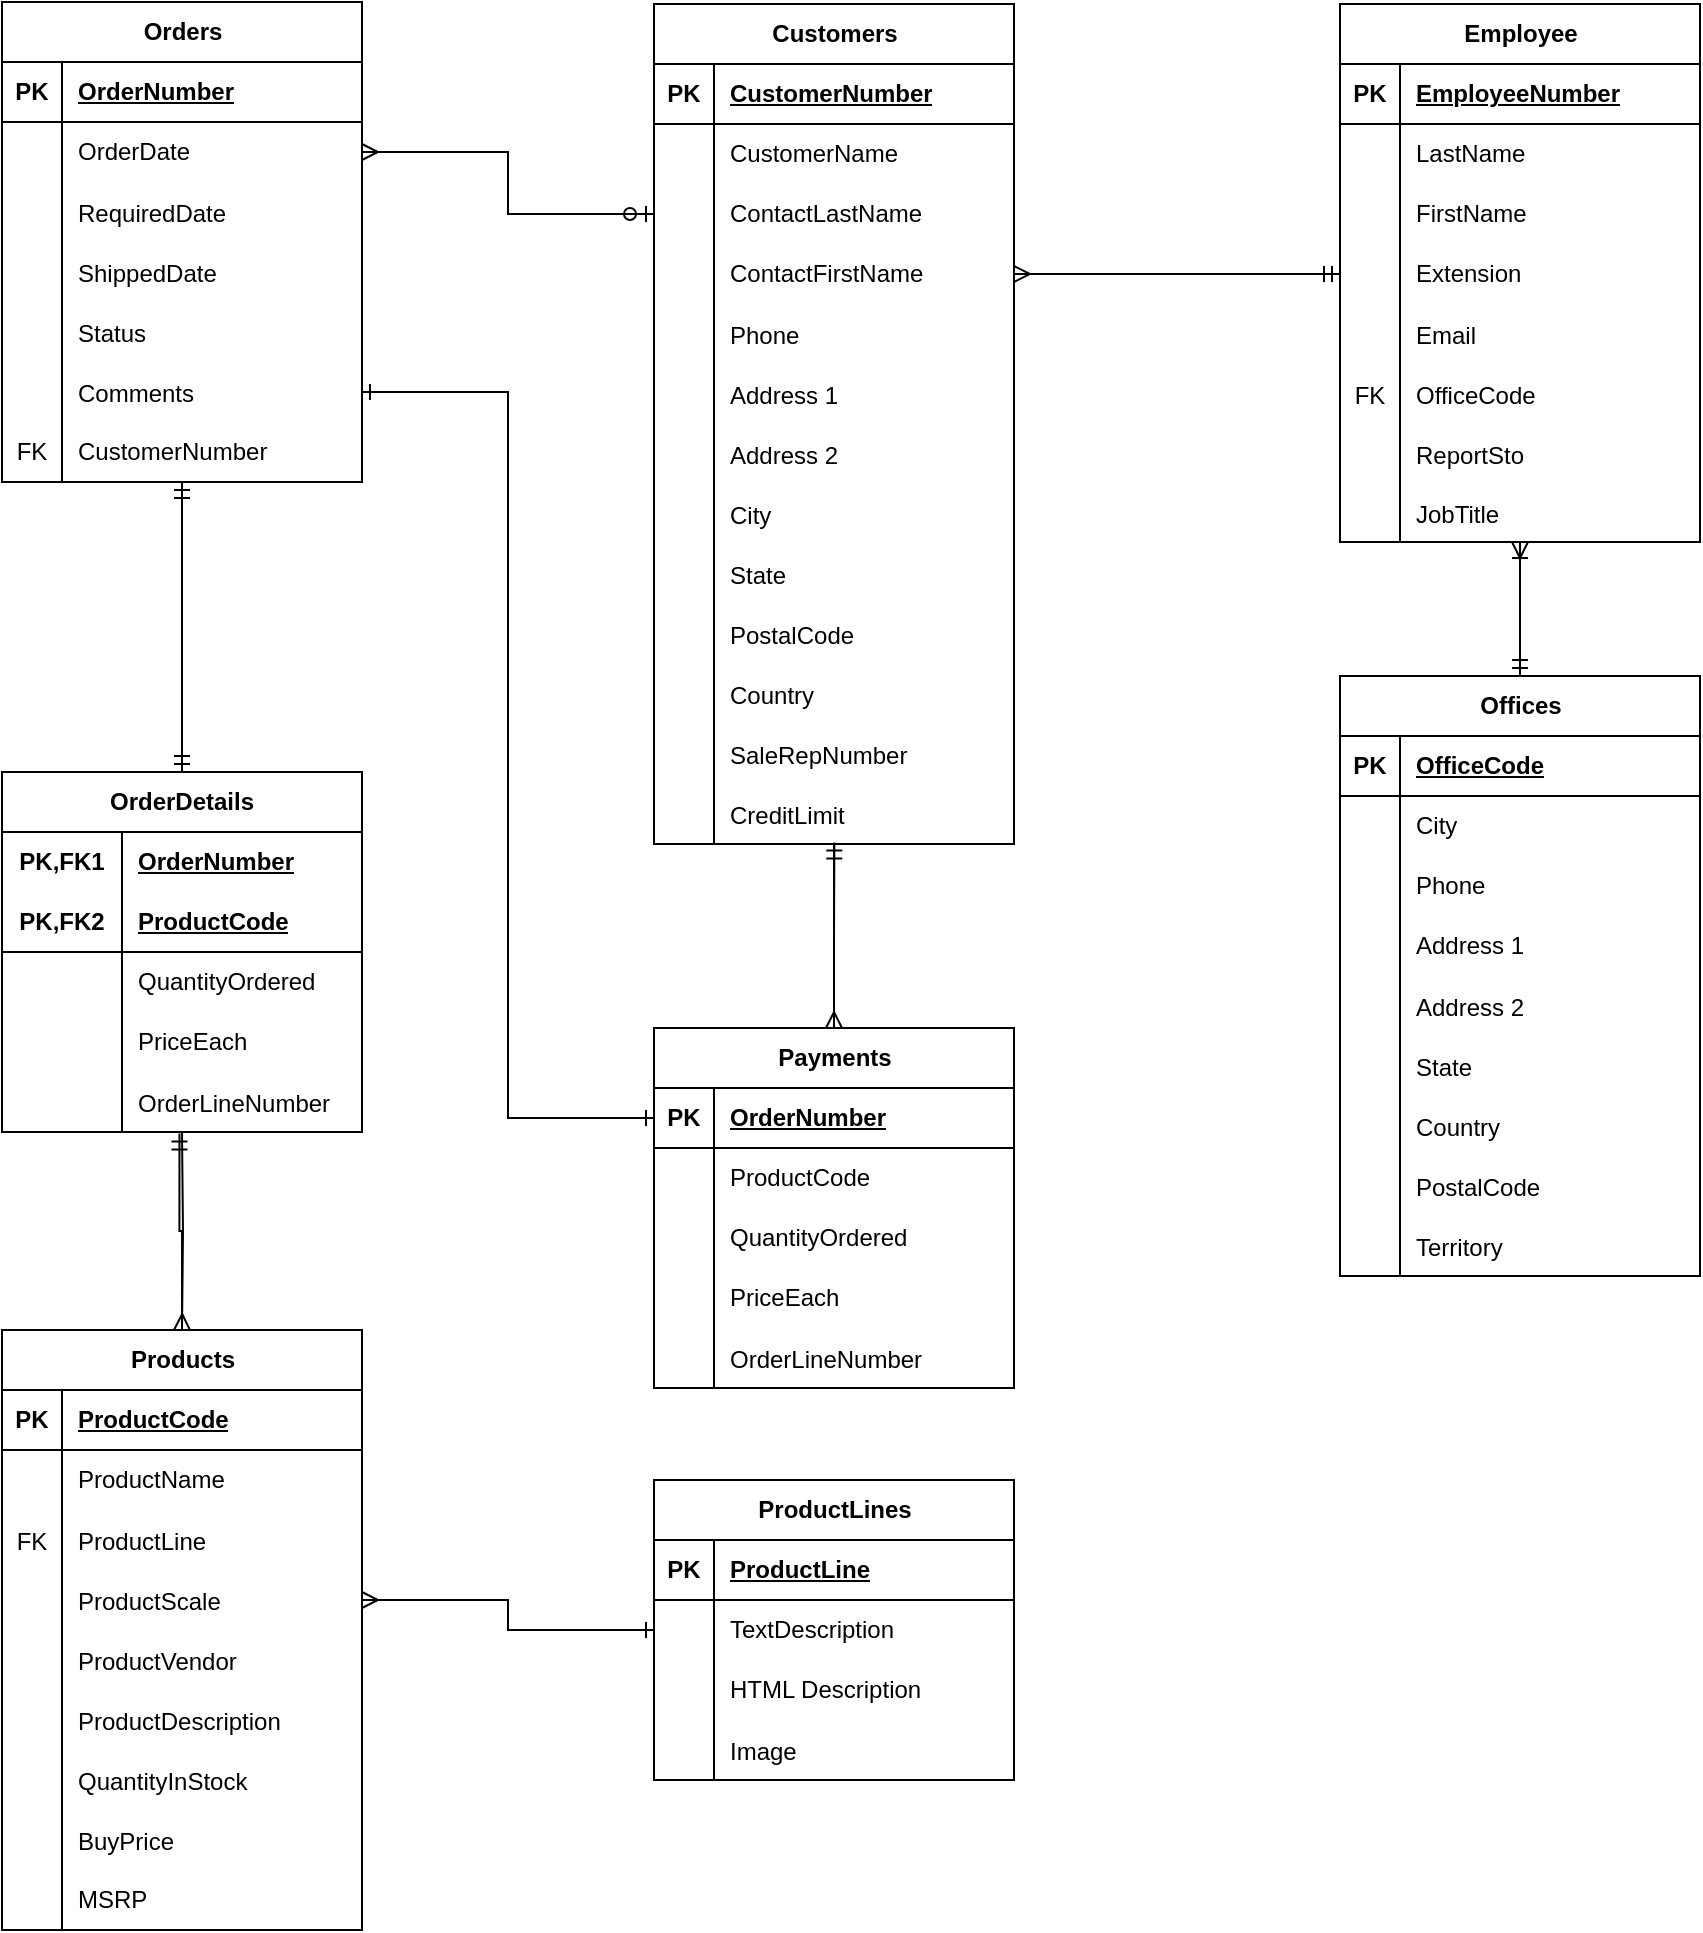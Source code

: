 <mxfile version="21.7.5" type="github">
  <diagram name="Page-1" id="0lAMLxWKbXWN1fef3s4A">
    <mxGraphModel dx="1313" dy="698" grid="0" gridSize="10" guides="1" tooltips="1" connect="1" arrows="1" fold="1" page="1" pageScale="1" pageWidth="1600" pageHeight="900" math="0" shadow="0">
      <root>
        <mxCell id="0" />
        <mxCell id="1" parent="0" />
        <mxCell id="XBmWHNpYcqwfCPGFrpwu-29" style="edgeStyle=orthogonalEdgeStyle;rounded=0;orthogonalLoop=1;jettySize=auto;html=1;entryX=0.5;entryY=0;entryDx=0;entryDy=0;endArrow=ERmandOne;endFill=0;" edge="1" parent="1" source="NnWwOuZscxJx8Th-RLy5-14" target="NnWwOuZscxJx8Th-RLy5-88">
          <mxGeometry relative="1" as="geometry" />
        </mxCell>
        <mxCell id="NnWwOuZscxJx8Th-RLy5-14" value="Employee" style="shape=table;startSize=30;container=1;collapsible=1;childLayout=tableLayout;fixedRows=1;rowLines=0;fontStyle=1;align=center;resizeLast=1;html=1;" parent="1" vertex="1">
          <mxGeometry x="696" y="34" width="180" height="269" as="geometry">
            <mxRectangle x="70" y="230" width="70" height="30" as="alternateBounds" />
          </mxGeometry>
        </mxCell>
        <mxCell id="NnWwOuZscxJx8Th-RLy5-15" value="" style="shape=tableRow;horizontal=0;startSize=0;swimlaneHead=0;swimlaneBody=0;fillColor=none;collapsible=0;dropTarget=0;points=[[0,0.5],[1,0.5]];portConstraint=eastwest;top=0;left=0;right=0;bottom=1;" parent="NnWwOuZscxJx8Th-RLy5-14" vertex="1">
          <mxGeometry y="30" width="180" height="30" as="geometry" />
        </mxCell>
        <mxCell id="NnWwOuZscxJx8Th-RLy5-16" value="PK" style="shape=partialRectangle;connectable=0;fillColor=none;top=0;left=0;bottom=0;right=0;fontStyle=1;overflow=hidden;whiteSpace=wrap;html=1;" parent="NnWwOuZscxJx8Th-RLy5-15" vertex="1">
          <mxGeometry width="30" height="30" as="geometry">
            <mxRectangle width="30" height="30" as="alternateBounds" />
          </mxGeometry>
        </mxCell>
        <mxCell id="NnWwOuZscxJx8Th-RLy5-17" value="EmployeeNumber" style="shape=partialRectangle;connectable=0;fillColor=none;top=0;left=0;bottom=0;right=0;align=left;spacingLeft=6;fontStyle=5;overflow=hidden;whiteSpace=wrap;html=1;" parent="NnWwOuZscxJx8Th-RLy5-15" vertex="1">
          <mxGeometry x="30" width="150" height="30" as="geometry">
            <mxRectangle width="150" height="30" as="alternateBounds" />
          </mxGeometry>
        </mxCell>
        <mxCell id="NnWwOuZscxJx8Th-RLy5-18" value="" style="shape=tableRow;horizontal=0;startSize=0;swimlaneHead=0;swimlaneBody=0;fillColor=none;collapsible=0;dropTarget=0;points=[[0,0.5],[1,0.5]];portConstraint=eastwest;top=0;left=0;right=0;bottom=0;" parent="NnWwOuZscxJx8Th-RLy5-14" vertex="1">
          <mxGeometry y="60" width="180" height="30" as="geometry" />
        </mxCell>
        <mxCell id="NnWwOuZscxJx8Th-RLy5-19" value="" style="shape=partialRectangle;connectable=0;fillColor=none;top=0;left=0;bottom=0;right=0;editable=1;overflow=hidden;whiteSpace=wrap;html=1;" parent="NnWwOuZscxJx8Th-RLy5-18" vertex="1">
          <mxGeometry width="30" height="30" as="geometry">
            <mxRectangle width="30" height="30" as="alternateBounds" />
          </mxGeometry>
        </mxCell>
        <mxCell id="NnWwOuZscxJx8Th-RLy5-20" value="LastName" style="shape=partialRectangle;connectable=0;fillColor=none;top=0;left=0;bottom=0;right=0;align=left;spacingLeft=6;overflow=hidden;whiteSpace=wrap;html=1;" parent="NnWwOuZscxJx8Th-RLy5-18" vertex="1">
          <mxGeometry x="30" width="150" height="30" as="geometry">
            <mxRectangle width="150" height="30" as="alternateBounds" />
          </mxGeometry>
        </mxCell>
        <mxCell id="NnWwOuZscxJx8Th-RLy5-21" value="" style="shape=tableRow;horizontal=0;startSize=0;swimlaneHead=0;swimlaneBody=0;fillColor=none;collapsible=0;dropTarget=0;points=[[0,0.5],[1,0.5]];portConstraint=eastwest;top=0;left=0;right=0;bottom=0;" parent="NnWwOuZscxJx8Th-RLy5-14" vertex="1">
          <mxGeometry y="90" width="180" height="30" as="geometry" />
        </mxCell>
        <mxCell id="NnWwOuZscxJx8Th-RLy5-22" value="" style="shape=partialRectangle;connectable=0;fillColor=none;top=0;left=0;bottom=0;right=0;editable=1;overflow=hidden;whiteSpace=wrap;html=1;" parent="NnWwOuZscxJx8Th-RLy5-21" vertex="1">
          <mxGeometry width="30" height="30" as="geometry">
            <mxRectangle width="30" height="30" as="alternateBounds" />
          </mxGeometry>
        </mxCell>
        <mxCell id="NnWwOuZscxJx8Th-RLy5-23" value="FirstName" style="shape=partialRectangle;connectable=0;fillColor=none;top=0;left=0;bottom=0;right=0;align=left;spacingLeft=6;overflow=hidden;whiteSpace=wrap;html=1;" parent="NnWwOuZscxJx8Th-RLy5-21" vertex="1">
          <mxGeometry x="30" width="150" height="30" as="geometry">
            <mxRectangle width="150" height="30" as="alternateBounds" />
          </mxGeometry>
        </mxCell>
        <mxCell id="NnWwOuZscxJx8Th-RLy5-24" value="" style="shape=tableRow;horizontal=0;startSize=0;swimlaneHead=0;swimlaneBody=0;fillColor=none;collapsible=0;dropTarget=0;points=[[0,0.5],[1,0.5]];portConstraint=eastwest;top=0;left=0;right=0;bottom=0;" parent="NnWwOuZscxJx8Th-RLy5-14" vertex="1">
          <mxGeometry y="120" width="180" height="30" as="geometry" />
        </mxCell>
        <mxCell id="NnWwOuZscxJx8Th-RLy5-25" value="" style="shape=partialRectangle;connectable=0;fillColor=none;top=0;left=0;bottom=0;right=0;editable=1;overflow=hidden;whiteSpace=wrap;html=1;" parent="NnWwOuZscxJx8Th-RLy5-24" vertex="1">
          <mxGeometry width="30" height="30" as="geometry">
            <mxRectangle width="30" height="30" as="alternateBounds" />
          </mxGeometry>
        </mxCell>
        <mxCell id="NnWwOuZscxJx8Th-RLy5-26" value="Extension" style="shape=partialRectangle;connectable=0;fillColor=none;top=0;left=0;bottom=0;right=0;align=left;spacingLeft=6;overflow=hidden;whiteSpace=wrap;html=1;" parent="NnWwOuZscxJx8Th-RLy5-24" vertex="1">
          <mxGeometry x="30" width="150" height="30" as="geometry">
            <mxRectangle width="150" height="30" as="alternateBounds" />
          </mxGeometry>
        </mxCell>
        <mxCell id="NnWwOuZscxJx8Th-RLy5-27" value="" style="shape=tableRow;horizontal=0;startSize=0;swimlaneHead=0;swimlaneBody=0;fillColor=none;collapsible=0;dropTarget=0;points=[[0,0.5],[1,0.5]];portConstraint=eastwest;top=0;left=0;right=0;bottom=0;" parent="NnWwOuZscxJx8Th-RLy5-14" vertex="1">
          <mxGeometry y="150" width="180" height="30" as="geometry" />
        </mxCell>
        <mxCell id="NnWwOuZscxJx8Th-RLy5-28" value="" style="shape=partialRectangle;connectable=0;fillColor=none;top=0;left=0;bottom=0;right=0;editable=1;overflow=hidden;" parent="NnWwOuZscxJx8Th-RLy5-27" vertex="1">
          <mxGeometry width="30" height="30" as="geometry">
            <mxRectangle width="30" height="30" as="alternateBounds" />
          </mxGeometry>
        </mxCell>
        <mxCell id="NnWwOuZscxJx8Th-RLy5-29" value="Email" style="shape=partialRectangle;connectable=0;fillColor=none;top=0;left=0;bottom=0;right=0;align=left;spacingLeft=6;overflow=hidden;" parent="NnWwOuZscxJx8Th-RLy5-27" vertex="1">
          <mxGeometry x="30" width="150" height="30" as="geometry">
            <mxRectangle width="150" height="30" as="alternateBounds" />
          </mxGeometry>
        </mxCell>
        <mxCell id="NnWwOuZscxJx8Th-RLy5-30" value="" style="shape=tableRow;horizontal=0;startSize=0;swimlaneHead=0;swimlaneBody=0;fillColor=none;collapsible=0;dropTarget=0;points=[[0,0.5],[1,0.5]];portConstraint=eastwest;top=0;left=0;right=0;bottom=0;" parent="NnWwOuZscxJx8Th-RLy5-14" vertex="1">
          <mxGeometry y="180" width="180" height="30" as="geometry" />
        </mxCell>
        <mxCell id="NnWwOuZscxJx8Th-RLy5-31" value="FK" style="shape=partialRectangle;connectable=0;fillColor=none;top=0;left=0;bottom=0;right=0;editable=1;overflow=hidden;" parent="NnWwOuZscxJx8Th-RLy5-30" vertex="1">
          <mxGeometry width="30" height="30" as="geometry">
            <mxRectangle width="30" height="30" as="alternateBounds" />
          </mxGeometry>
        </mxCell>
        <mxCell id="NnWwOuZscxJx8Th-RLy5-32" value="OfficeCode" style="shape=partialRectangle;connectable=0;fillColor=none;top=0;left=0;bottom=0;right=0;align=left;spacingLeft=6;overflow=hidden;" parent="NnWwOuZscxJx8Th-RLy5-30" vertex="1">
          <mxGeometry x="30" width="150" height="30" as="geometry">
            <mxRectangle width="150" height="30" as="alternateBounds" />
          </mxGeometry>
        </mxCell>
        <mxCell id="NnWwOuZscxJx8Th-RLy5-33" value="" style="shape=tableRow;horizontal=0;startSize=0;swimlaneHead=0;swimlaneBody=0;fillColor=none;collapsible=0;dropTarget=0;points=[[0,0.5],[1,0.5]];portConstraint=eastwest;top=0;left=0;right=0;bottom=0;" parent="NnWwOuZscxJx8Th-RLy5-14" vertex="1">
          <mxGeometry y="210" width="180" height="30" as="geometry" />
        </mxCell>
        <mxCell id="NnWwOuZscxJx8Th-RLy5-34" value="" style="shape=partialRectangle;connectable=0;fillColor=none;top=0;left=0;bottom=0;right=0;editable=1;overflow=hidden;" parent="NnWwOuZscxJx8Th-RLy5-33" vertex="1">
          <mxGeometry width="30" height="30" as="geometry">
            <mxRectangle width="30" height="30" as="alternateBounds" />
          </mxGeometry>
        </mxCell>
        <mxCell id="NnWwOuZscxJx8Th-RLy5-35" value="ReportSto" style="shape=partialRectangle;connectable=0;fillColor=none;top=0;left=0;bottom=0;right=0;align=left;spacingLeft=6;overflow=hidden;" parent="NnWwOuZscxJx8Th-RLy5-33" vertex="1">
          <mxGeometry x="30" width="150" height="30" as="geometry">
            <mxRectangle width="150" height="30" as="alternateBounds" />
          </mxGeometry>
        </mxCell>
        <mxCell id="NnWwOuZscxJx8Th-RLy5-36" value="" style="shape=tableRow;horizontal=0;startSize=0;swimlaneHead=0;swimlaneBody=0;fillColor=none;collapsible=0;dropTarget=0;points=[[0,0.5],[1,0.5]];portConstraint=eastwest;top=0;left=0;right=0;bottom=0;" parent="NnWwOuZscxJx8Th-RLy5-14" vertex="1">
          <mxGeometry y="240" width="180" height="29" as="geometry" />
        </mxCell>
        <mxCell id="NnWwOuZscxJx8Th-RLy5-37" value="" style="shape=partialRectangle;connectable=0;fillColor=none;top=0;left=0;bottom=0;right=0;editable=1;overflow=hidden;" parent="NnWwOuZscxJx8Th-RLy5-36" vertex="1">
          <mxGeometry width="30" height="29" as="geometry">
            <mxRectangle width="30" height="29" as="alternateBounds" />
          </mxGeometry>
        </mxCell>
        <mxCell id="NnWwOuZscxJx8Th-RLy5-38" value="JobTitle" style="shape=partialRectangle;connectable=0;fillColor=none;top=0;left=0;bottom=0;right=0;align=left;spacingLeft=6;overflow=hidden;" parent="NnWwOuZscxJx8Th-RLy5-36" vertex="1">
          <mxGeometry x="30" width="150" height="29" as="geometry">
            <mxRectangle width="150" height="29" as="alternateBounds" />
          </mxGeometry>
        </mxCell>
        <mxCell id="XBmWHNpYcqwfCPGFrpwu-34" style="edgeStyle=orthogonalEdgeStyle;rounded=0;orthogonalLoop=1;jettySize=auto;html=1;endArrow=ERmany;endFill=0;" edge="1" parent="1" source="NnWwOuZscxJx8Th-RLy5-42" target="NnWwOuZscxJx8Th-RLy5-160">
          <mxGeometry relative="1" as="geometry" />
        </mxCell>
        <mxCell id="NnWwOuZscxJx8Th-RLy5-42" value="Customers" style="shape=table;startSize=30;container=1;collapsible=1;childLayout=tableLayout;fixedRows=1;rowLines=0;fontStyle=1;align=center;resizeLast=1;html=1;" parent="1" vertex="1">
          <mxGeometry x="353" y="34" width="180" height="420" as="geometry" />
        </mxCell>
        <mxCell id="NnWwOuZscxJx8Th-RLy5-43" value="" style="shape=tableRow;horizontal=0;startSize=0;swimlaneHead=0;swimlaneBody=0;fillColor=none;collapsible=0;dropTarget=0;points=[[0,0.5],[1,0.5]];portConstraint=eastwest;top=0;left=0;right=0;bottom=1;" parent="NnWwOuZscxJx8Th-RLy5-42" vertex="1">
          <mxGeometry y="30" width="180" height="30" as="geometry" />
        </mxCell>
        <mxCell id="NnWwOuZscxJx8Th-RLy5-44" value="PK" style="shape=partialRectangle;connectable=0;fillColor=none;top=0;left=0;bottom=0;right=0;fontStyle=1;overflow=hidden;whiteSpace=wrap;html=1;" parent="NnWwOuZscxJx8Th-RLy5-43" vertex="1">
          <mxGeometry width="30" height="30" as="geometry">
            <mxRectangle width="30" height="30" as="alternateBounds" />
          </mxGeometry>
        </mxCell>
        <mxCell id="NnWwOuZscxJx8Th-RLy5-45" value="CustomerNumber" style="shape=partialRectangle;connectable=0;fillColor=none;top=0;left=0;bottom=0;right=0;align=left;spacingLeft=6;fontStyle=5;overflow=hidden;whiteSpace=wrap;html=1;" parent="NnWwOuZscxJx8Th-RLy5-43" vertex="1">
          <mxGeometry x="30" width="150" height="30" as="geometry">
            <mxRectangle width="150" height="30" as="alternateBounds" />
          </mxGeometry>
        </mxCell>
        <mxCell id="NnWwOuZscxJx8Th-RLy5-46" value="" style="shape=tableRow;horizontal=0;startSize=0;swimlaneHead=0;swimlaneBody=0;fillColor=none;collapsible=0;dropTarget=0;points=[[0,0.5],[1,0.5]];portConstraint=eastwest;top=0;left=0;right=0;bottom=0;" parent="NnWwOuZscxJx8Th-RLy5-42" vertex="1">
          <mxGeometry y="60" width="180" height="30" as="geometry" />
        </mxCell>
        <mxCell id="NnWwOuZscxJx8Th-RLy5-47" value="" style="shape=partialRectangle;connectable=0;fillColor=none;top=0;left=0;bottom=0;right=0;editable=1;overflow=hidden;whiteSpace=wrap;html=1;" parent="NnWwOuZscxJx8Th-RLy5-46" vertex="1">
          <mxGeometry width="30" height="30" as="geometry">
            <mxRectangle width="30" height="30" as="alternateBounds" />
          </mxGeometry>
        </mxCell>
        <mxCell id="NnWwOuZscxJx8Th-RLy5-48" value="CustomerName" style="shape=partialRectangle;connectable=0;fillColor=none;top=0;left=0;bottom=0;right=0;align=left;spacingLeft=6;overflow=hidden;whiteSpace=wrap;html=1;" parent="NnWwOuZscxJx8Th-RLy5-46" vertex="1">
          <mxGeometry x="30" width="150" height="30" as="geometry">
            <mxRectangle width="150" height="30" as="alternateBounds" />
          </mxGeometry>
        </mxCell>
        <mxCell id="NnWwOuZscxJx8Th-RLy5-49" value="" style="shape=tableRow;horizontal=0;startSize=0;swimlaneHead=0;swimlaneBody=0;fillColor=none;collapsible=0;dropTarget=0;points=[[0,0.5],[1,0.5]];portConstraint=eastwest;top=0;left=0;right=0;bottom=0;" parent="NnWwOuZscxJx8Th-RLy5-42" vertex="1">
          <mxGeometry y="90" width="180" height="30" as="geometry" />
        </mxCell>
        <mxCell id="NnWwOuZscxJx8Th-RLy5-50" value="" style="shape=partialRectangle;connectable=0;fillColor=none;top=0;left=0;bottom=0;right=0;editable=1;overflow=hidden;whiteSpace=wrap;html=1;" parent="NnWwOuZscxJx8Th-RLy5-49" vertex="1">
          <mxGeometry width="30" height="30" as="geometry">
            <mxRectangle width="30" height="30" as="alternateBounds" />
          </mxGeometry>
        </mxCell>
        <mxCell id="NnWwOuZscxJx8Th-RLy5-51" value="ContactLastName" style="shape=partialRectangle;connectable=0;fillColor=none;top=0;left=0;bottom=0;right=0;align=left;spacingLeft=6;overflow=hidden;whiteSpace=wrap;html=1;" parent="NnWwOuZscxJx8Th-RLy5-49" vertex="1">
          <mxGeometry x="30" width="150" height="30" as="geometry">
            <mxRectangle width="150" height="30" as="alternateBounds" />
          </mxGeometry>
        </mxCell>
        <mxCell id="NnWwOuZscxJx8Th-RLy5-52" value="" style="shape=tableRow;horizontal=0;startSize=0;swimlaneHead=0;swimlaneBody=0;fillColor=none;collapsible=0;dropTarget=0;points=[[0,0.5],[1,0.5]];portConstraint=eastwest;top=0;left=0;right=0;bottom=0;" parent="NnWwOuZscxJx8Th-RLy5-42" vertex="1">
          <mxGeometry y="120" width="180" height="30" as="geometry" />
        </mxCell>
        <mxCell id="NnWwOuZscxJx8Th-RLy5-53" value="" style="shape=partialRectangle;connectable=0;fillColor=none;top=0;left=0;bottom=0;right=0;editable=1;overflow=hidden;whiteSpace=wrap;html=1;" parent="NnWwOuZscxJx8Th-RLy5-52" vertex="1">
          <mxGeometry width="30" height="30" as="geometry">
            <mxRectangle width="30" height="30" as="alternateBounds" />
          </mxGeometry>
        </mxCell>
        <mxCell id="NnWwOuZscxJx8Th-RLy5-54" value="ContactFirstName" style="shape=partialRectangle;connectable=0;fillColor=none;top=0;left=0;bottom=0;right=0;align=left;spacingLeft=6;overflow=hidden;whiteSpace=wrap;html=1;" parent="NnWwOuZscxJx8Th-RLy5-52" vertex="1">
          <mxGeometry x="30" width="150" height="30" as="geometry">
            <mxRectangle width="150" height="30" as="alternateBounds" />
          </mxGeometry>
        </mxCell>
        <mxCell id="NnWwOuZscxJx8Th-RLy5-55" value="" style="shape=tableRow;horizontal=0;startSize=0;swimlaneHead=0;swimlaneBody=0;fillColor=none;collapsible=0;dropTarget=0;points=[[0,0.5],[1,0.5]];portConstraint=eastwest;top=0;left=0;right=0;bottom=0;" parent="NnWwOuZscxJx8Th-RLy5-42" vertex="1">
          <mxGeometry y="150" width="180" height="30" as="geometry" />
        </mxCell>
        <mxCell id="NnWwOuZscxJx8Th-RLy5-56" value="" style="shape=partialRectangle;connectable=0;fillColor=none;top=0;left=0;bottom=0;right=0;editable=1;overflow=hidden;" parent="NnWwOuZscxJx8Th-RLy5-55" vertex="1">
          <mxGeometry width="30" height="30" as="geometry">
            <mxRectangle width="30" height="30" as="alternateBounds" />
          </mxGeometry>
        </mxCell>
        <mxCell id="NnWwOuZscxJx8Th-RLy5-57" value="Phone" style="shape=partialRectangle;connectable=0;fillColor=none;top=0;left=0;bottom=0;right=0;align=left;spacingLeft=6;overflow=hidden;" parent="NnWwOuZscxJx8Th-RLy5-55" vertex="1">
          <mxGeometry x="30" width="150" height="30" as="geometry">
            <mxRectangle width="150" height="30" as="alternateBounds" />
          </mxGeometry>
        </mxCell>
        <mxCell id="NnWwOuZscxJx8Th-RLy5-61" value="" style="shape=tableRow;horizontal=0;startSize=0;swimlaneHead=0;swimlaneBody=0;fillColor=none;collapsible=0;dropTarget=0;points=[[0,0.5],[1,0.5]];portConstraint=eastwest;top=0;left=0;right=0;bottom=0;" parent="NnWwOuZscxJx8Th-RLy5-42" vertex="1">
          <mxGeometry y="180" width="180" height="30" as="geometry" />
        </mxCell>
        <mxCell id="NnWwOuZscxJx8Th-RLy5-62" value="" style="shape=partialRectangle;connectable=0;fillColor=none;top=0;left=0;bottom=0;right=0;editable=1;overflow=hidden;" parent="NnWwOuZscxJx8Th-RLy5-61" vertex="1">
          <mxGeometry width="30" height="30" as="geometry">
            <mxRectangle width="30" height="30" as="alternateBounds" />
          </mxGeometry>
        </mxCell>
        <mxCell id="NnWwOuZscxJx8Th-RLy5-63" value="Address 1" style="shape=partialRectangle;connectable=0;fillColor=none;top=0;left=0;bottom=0;right=0;align=left;spacingLeft=6;overflow=hidden;" parent="NnWwOuZscxJx8Th-RLy5-61" vertex="1">
          <mxGeometry x="30" width="150" height="30" as="geometry">
            <mxRectangle width="150" height="30" as="alternateBounds" />
          </mxGeometry>
        </mxCell>
        <mxCell id="NnWwOuZscxJx8Th-RLy5-64" value="" style="shape=tableRow;horizontal=0;startSize=0;swimlaneHead=0;swimlaneBody=0;fillColor=none;collapsible=0;dropTarget=0;points=[[0,0.5],[1,0.5]];portConstraint=eastwest;top=0;left=0;right=0;bottom=0;" parent="NnWwOuZscxJx8Th-RLy5-42" vertex="1">
          <mxGeometry y="210" width="180" height="30" as="geometry" />
        </mxCell>
        <mxCell id="NnWwOuZscxJx8Th-RLy5-65" value="" style="shape=partialRectangle;connectable=0;fillColor=none;top=0;left=0;bottom=0;right=0;editable=1;overflow=hidden;" parent="NnWwOuZscxJx8Th-RLy5-64" vertex="1">
          <mxGeometry width="30" height="30" as="geometry">
            <mxRectangle width="30" height="30" as="alternateBounds" />
          </mxGeometry>
        </mxCell>
        <mxCell id="NnWwOuZscxJx8Th-RLy5-66" value="Address 2" style="shape=partialRectangle;connectable=0;fillColor=none;top=0;left=0;bottom=0;right=0;align=left;spacingLeft=6;overflow=hidden;" parent="NnWwOuZscxJx8Th-RLy5-64" vertex="1">
          <mxGeometry x="30" width="150" height="30" as="geometry">
            <mxRectangle width="150" height="30" as="alternateBounds" />
          </mxGeometry>
        </mxCell>
        <mxCell id="NnWwOuZscxJx8Th-RLy5-67" value="" style="shape=tableRow;horizontal=0;startSize=0;swimlaneHead=0;swimlaneBody=0;fillColor=none;collapsible=0;dropTarget=0;points=[[0,0.5],[1,0.5]];portConstraint=eastwest;top=0;left=0;right=0;bottom=0;" parent="NnWwOuZscxJx8Th-RLy5-42" vertex="1">
          <mxGeometry y="240" width="180" height="30" as="geometry" />
        </mxCell>
        <mxCell id="NnWwOuZscxJx8Th-RLy5-68" value="" style="shape=partialRectangle;connectable=0;fillColor=none;top=0;left=0;bottom=0;right=0;editable=1;overflow=hidden;" parent="NnWwOuZscxJx8Th-RLy5-67" vertex="1">
          <mxGeometry width="30" height="30" as="geometry">
            <mxRectangle width="30" height="30" as="alternateBounds" />
          </mxGeometry>
        </mxCell>
        <mxCell id="NnWwOuZscxJx8Th-RLy5-69" value="City" style="shape=partialRectangle;connectable=0;fillColor=none;top=0;left=0;bottom=0;right=0;align=left;spacingLeft=6;overflow=hidden;" parent="NnWwOuZscxJx8Th-RLy5-67" vertex="1">
          <mxGeometry x="30" width="150" height="30" as="geometry">
            <mxRectangle width="150" height="30" as="alternateBounds" />
          </mxGeometry>
        </mxCell>
        <mxCell id="NnWwOuZscxJx8Th-RLy5-70" value="" style="shape=tableRow;horizontal=0;startSize=0;swimlaneHead=0;swimlaneBody=0;fillColor=none;collapsible=0;dropTarget=0;points=[[0,0.5],[1,0.5]];portConstraint=eastwest;top=0;left=0;right=0;bottom=0;" parent="NnWwOuZscxJx8Th-RLy5-42" vertex="1">
          <mxGeometry y="270" width="180" height="30" as="geometry" />
        </mxCell>
        <mxCell id="NnWwOuZscxJx8Th-RLy5-71" value="" style="shape=partialRectangle;connectable=0;fillColor=none;top=0;left=0;bottom=0;right=0;editable=1;overflow=hidden;" parent="NnWwOuZscxJx8Th-RLy5-70" vertex="1">
          <mxGeometry width="30" height="30" as="geometry">
            <mxRectangle width="30" height="30" as="alternateBounds" />
          </mxGeometry>
        </mxCell>
        <mxCell id="NnWwOuZscxJx8Th-RLy5-72" value="State" style="shape=partialRectangle;connectable=0;fillColor=none;top=0;left=0;bottom=0;right=0;align=left;spacingLeft=6;overflow=hidden;" parent="NnWwOuZscxJx8Th-RLy5-70" vertex="1">
          <mxGeometry x="30" width="150" height="30" as="geometry">
            <mxRectangle width="150" height="30" as="alternateBounds" />
          </mxGeometry>
        </mxCell>
        <mxCell id="NnWwOuZscxJx8Th-RLy5-73" value="" style="shape=tableRow;horizontal=0;startSize=0;swimlaneHead=0;swimlaneBody=0;fillColor=none;collapsible=0;dropTarget=0;points=[[0,0.5],[1,0.5]];portConstraint=eastwest;top=0;left=0;right=0;bottom=0;" parent="NnWwOuZscxJx8Th-RLy5-42" vertex="1">
          <mxGeometry y="300" width="180" height="30" as="geometry" />
        </mxCell>
        <mxCell id="NnWwOuZscxJx8Th-RLy5-74" value="" style="shape=partialRectangle;connectable=0;fillColor=none;top=0;left=0;bottom=0;right=0;editable=1;overflow=hidden;" parent="NnWwOuZscxJx8Th-RLy5-73" vertex="1">
          <mxGeometry width="30" height="30" as="geometry">
            <mxRectangle width="30" height="30" as="alternateBounds" />
          </mxGeometry>
        </mxCell>
        <mxCell id="NnWwOuZscxJx8Th-RLy5-75" value="PostalCode" style="shape=partialRectangle;connectable=0;fillColor=none;top=0;left=0;bottom=0;right=0;align=left;spacingLeft=6;overflow=hidden;" parent="NnWwOuZscxJx8Th-RLy5-73" vertex="1">
          <mxGeometry x="30" width="150" height="30" as="geometry">
            <mxRectangle width="150" height="30" as="alternateBounds" />
          </mxGeometry>
        </mxCell>
        <mxCell id="NnWwOuZscxJx8Th-RLy5-76" value="" style="shape=tableRow;horizontal=0;startSize=0;swimlaneHead=0;swimlaneBody=0;fillColor=none;collapsible=0;dropTarget=0;points=[[0,0.5],[1,0.5]];portConstraint=eastwest;top=0;left=0;right=0;bottom=0;" parent="NnWwOuZscxJx8Th-RLy5-42" vertex="1">
          <mxGeometry y="330" width="180" height="30" as="geometry" />
        </mxCell>
        <mxCell id="NnWwOuZscxJx8Th-RLy5-77" value="" style="shape=partialRectangle;connectable=0;fillColor=none;top=0;left=0;bottom=0;right=0;editable=1;overflow=hidden;" parent="NnWwOuZscxJx8Th-RLy5-76" vertex="1">
          <mxGeometry width="30" height="30" as="geometry">
            <mxRectangle width="30" height="30" as="alternateBounds" />
          </mxGeometry>
        </mxCell>
        <mxCell id="NnWwOuZscxJx8Th-RLy5-78" value="Country" style="shape=partialRectangle;connectable=0;fillColor=none;top=0;left=0;bottom=0;right=0;align=left;spacingLeft=6;overflow=hidden;" parent="NnWwOuZscxJx8Th-RLy5-76" vertex="1">
          <mxGeometry x="30" width="150" height="30" as="geometry">
            <mxRectangle width="150" height="30" as="alternateBounds" />
          </mxGeometry>
        </mxCell>
        <mxCell id="NnWwOuZscxJx8Th-RLy5-79" value="" style="shape=tableRow;horizontal=0;startSize=0;swimlaneHead=0;swimlaneBody=0;fillColor=none;collapsible=0;dropTarget=0;points=[[0,0.5],[1,0.5]];portConstraint=eastwest;top=0;left=0;right=0;bottom=0;" parent="NnWwOuZscxJx8Th-RLy5-42" vertex="1">
          <mxGeometry y="360" width="180" height="30" as="geometry" />
        </mxCell>
        <mxCell id="NnWwOuZscxJx8Th-RLy5-80" value="" style="shape=partialRectangle;connectable=0;fillColor=none;top=0;left=0;bottom=0;right=0;editable=1;overflow=hidden;" parent="NnWwOuZscxJx8Th-RLy5-79" vertex="1">
          <mxGeometry width="30" height="30" as="geometry">
            <mxRectangle width="30" height="30" as="alternateBounds" />
          </mxGeometry>
        </mxCell>
        <mxCell id="NnWwOuZscxJx8Th-RLy5-81" value="SaleRepNumber" style="shape=partialRectangle;connectable=0;fillColor=none;top=0;left=0;bottom=0;right=0;align=left;spacingLeft=6;overflow=hidden;" parent="NnWwOuZscxJx8Th-RLy5-79" vertex="1">
          <mxGeometry x="30" width="150" height="30" as="geometry">
            <mxRectangle width="150" height="30" as="alternateBounds" />
          </mxGeometry>
        </mxCell>
        <mxCell id="NnWwOuZscxJx8Th-RLy5-82" value="" style="shape=tableRow;horizontal=0;startSize=0;swimlaneHead=0;swimlaneBody=0;fillColor=none;collapsible=0;dropTarget=0;points=[[0,0.5],[1,0.5]];portConstraint=eastwest;top=0;left=0;right=0;bottom=0;" parent="NnWwOuZscxJx8Th-RLy5-42" vertex="1">
          <mxGeometry y="390" width="180" height="30" as="geometry" />
        </mxCell>
        <mxCell id="NnWwOuZscxJx8Th-RLy5-83" value="" style="shape=partialRectangle;connectable=0;fillColor=none;top=0;left=0;bottom=0;right=0;editable=1;overflow=hidden;" parent="NnWwOuZscxJx8Th-RLy5-82" vertex="1">
          <mxGeometry width="30" height="30" as="geometry">
            <mxRectangle width="30" height="30" as="alternateBounds" />
          </mxGeometry>
        </mxCell>
        <mxCell id="NnWwOuZscxJx8Th-RLy5-84" value="CreditLimit" style="shape=partialRectangle;connectable=0;fillColor=none;top=0;left=0;bottom=0;right=0;align=left;spacingLeft=6;overflow=hidden;" parent="NnWwOuZscxJx8Th-RLy5-82" vertex="1">
          <mxGeometry x="30" width="150" height="30" as="geometry">
            <mxRectangle width="150" height="30" as="alternateBounds" />
          </mxGeometry>
        </mxCell>
        <mxCell id="XBmWHNpYcqwfCPGFrpwu-28" style="edgeStyle=orthogonalEdgeStyle;rounded=0;orthogonalLoop=1;jettySize=auto;html=1;entryX=0.5;entryY=1;entryDx=0;entryDy=0;endArrow=ERoneToMany;endFill=0;" edge="1" parent="1" source="NnWwOuZscxJx8Th-RLy5-88" target="NnWwOuZscxJx8Th-RLy5-14">
          <mxGeometry relative="1" as="geometry" />
        </mxCell>
        <mxCell id="NnWwOuZscxJx8Th-RLy5-88" value="Offices" style="shape=table;startSize=30;container=1;collapsible=1;childLayout=tableLayout;fixedRows=1;rowLines=0;fontStyle=1;align=center;resizeLast=1;html=1;" parent="1" vertex="1">
          <mxGeometry x="696" y="370" width="180" height="300" as="geometry" />
        </mxCell>
        <mxCell id="NnWwOuZscxJx8Th-RLy5-89" value="" style="shape=tableRow;horizontal=0;startSize=0;swimlaneHead=0;swimlaneBody=0;fillColor=none;collapsible=0;dropTarget=0;points=[[0,0.5],[1,0.5]];portConstraint=eastwest;top=0;left=0;right=0;bottom=1;" parent="NnWwOuZscxJx8Th-RLy5-88" vertex="1">
          <mxGeometry y="30" width="180" height="30" as="geometry" />
        </mxCell>
        <mxCell id="NnWwOuZscxJx8Th-RLy5-90" value="PK" style="shape=partialRectangle;connectable=0;fillColor=none;top=0;left=0;bottom=0;right=0;fontStyle=1;overflow=hidden;whiteSpace=wrap;html=1;" parent="NnWwOuZscxJx8Th-RLy5-89" vertex="1">
          <mxGeometry width="30" height="30" as="geometry">
            <mxRectangle width="30" height="30" as="alternateBounds" />
          </mxGeometry>
        </mxCell>
        <mxCell id="NnWwOuZscxJx8Th-RLy5-91" value="OfficeCode" style="shape=partialRectangle;connectable=0;fillColor=none;top=0;left=0;bottom=0;right=0;align=left;spacingLeft=6;fontStyle=5;overflow=hidden;whiteSpace=wrap;html=1;" parent="NnWwOuZscxJx8Th-RLy5-89" vertex="1">
          <mxGeometry x="30" width="150" height="30" as="geometry">
            <mxRectangle width="150" height="30" as="alternateBounds" />
          </mxGeometry>
        </mxCell>
        <mxCell id="NnWwOuZscxJx8Th-RLy5-92" value="" style="shape=tableRow;horizontal=0;startSize=0;swimlaneHead=0;swimlaneBody=0;fillColor=none;collapsible=0;dropTarget=0;points=[[0,0.5],[1,0.5]];portConstraint=eastwest;top=0;left=0;right=0;bottom=0;" parent="NnWwOuZscxJx8Th-RLy5-88" vertex="1">
          <mxGeometry y="60" width="180" height="30" as="geometry" />
        </mxCell>
        <mxCell id="NnWwOuZscxJx8Th-RLy5-93" value="" style="shape=partialRectangle;connectable=0;fillColor=none;top=0;left=0;bottom=0;right=0;editable=1;overflow=hidden;whiteSpace=wrap;html=1;" parent="NnWwOuZscxJx8Th-RLy5-92" vertex="1">
          <mxGeometry width="30" height="30" as="geometry">
            <mxRectangle width="30" height="30" as="alternateBounds" />
          </mxGeometry>
        </mxCell>
        <mxCell id="NnWwOuZscxJx8Th-RLy5-94" value="City&lt;span style=&quot;white-space: pre;&quot;&gt;&#x9;&lt;/span&gt;" style="shape=partialRectangle;connectable=0;fillColor=none;top=0;left=0;bottom=0;right=0;align=left;spacingLeft=6;overflow=hidden;whiteSpace=wrap;html=1;" parent="NnWwOuZscxJx8Th-RLy5-92" vertex="1">
          <mxGeometry x="30" width="150" height="30" as="geometry">
            <mxRectangle width="150" height="30" as="alternateBounds" />
          </mxGeometry>
        </mxCell>
        <mxCell id="NnWwOuZscxJx8Th-RLy5-95" value="" style="shape=tableRow;horizontal=0;startSize=0;swimlaneHead=0;swimlaneBody=0;fillColor=none;collapsible=0;dropTarget=0;points=[[0,0.5],[1,0.5]];portConstraint=eastwest;top=0;left=0;right=0;bottom=0;" parent="NnWwOuZscxJx8Th-RLy5-88" vertex="1">
          <mxGeometry y="90" width="180" height="30" as="geometry" />
        </mxCell>
        <mxCell id="NnWwOuZscxJx8Th-RLy5-96" value="" style="shape=partialRectangle;connectable=0;fillColor=none;top=0;left=0;bottom=0;right=0;editable=1;overflow=hidden;whiteSpace=wrap;html=1;" parent="NnWwOuZscxJx8Th-RLy5-95" vertex="1">
          <mxGeometry width="30" height="30" as="geometry">
            <mxRectangle width="30" height="30" as="alternateBounds" />
          </mxGeometry>
        </mxCell>
        <mxCell id="NnWwOuZscxJx8Th-RLy5-97" value="Phone" style="shape=partialRectangle;connectable=0;fillColor=none;top=0;left=0;bottom=0;right=0;align=left;spacingLeft=6;overflow=hidden;whiteSpace=wrap;html=1;" parent="NnWwOuZscxJx8Th-RLy5-95" vertex="1">
          <mxGeometry x="30" width="150" height="30" as="geometry">
            <mxRectangle width="150" height="30" as="alternateBounds" />
          </mxGeometry>
        </mxCell>
        <mxCell id="NnWwOuZscxJx8Th-RLy5-98" value="" style="shape=tableRow;horizontal=0;startSize=0;swimlaneHead=0;swimlaneBody=0;fillColor=none;collapsible=0;dropTarget=0;points=[[0,0.5],[1,0.5]];portConstraint=eastwest;top=0;left=0;right=0;bottom=0;" parent="NnWwOuZscxJx8Th-RLy5-88" vertex="1">
          <mxGeometry y="120" width="180" height="30" as="geometry" />
        </mxCell>
        <mxCell id="NnWwOuZscxJx8Th-RLy5-99" value="" style="shape=partialRectangle;connectable=0;fillColor=none;top=0;left=0;bottom=0;right=0;editable=1;overflow=hidden;whiteSpace=wrap;html=1;" parent="NnWwOuZscxJx8Th-RLy5-98" vertex="1">
          <mxGeometry width="30" height="30" as="geometry">
            <mxRectangle width="30" height="30" as="alternateBounds" />
          </mxGeometry>
        </mxCell>
        <mxCell id="NnWwOuZscxJx8Th-RLy5-100" value="Address 1" style="shape=partialRectangle;connectable=0;fillColor=none;top=0;left=0;bottom=0;right=0;align=left;spacingLeft=6;overflow=hidden;whiteSpace=wrap;html=1;" parent="NnWwOuZscxJx8Th-RLy5-98" vertex="1">
          <mxGeometry x="30" width="150" height="30" as="geometry">
            <mxRectangle width="150" height="30" as="alternateBounds" />
          </mxGeometry>
        </mxCell>
        <mxCell id="NnWwOuZscxJx8Th-RLy5-101" value="" style="shape=tableRow;horizontal=0;startSize=0;swimlaneHead=0;swimlaneBody=0;fillColor=none;collapsible=0;dropTarget=0;points=[[0,0.5],[1,0.5]];portConstraint=eastwest;top=0;left=0;right=0;bottom=0;" parent="NnWwOuZscxJx8Th-RLy5-88" vertex="1">
          <mxGeometry y="150" width="180" height="30" as="geometry" />
        </mxCell>
        <mxCell id="NnWwOuZscxJx8Th-RLy5-102" value="" style="shape=partialRectangle;connectable=0;fillColor=none;top=0;left=0;bottom=0;right=0;editable=1;overflow=hidden;" parent="NnWwOuZscxJx8Th-RLy5-101" vertex="1">
          <mxGeometry width="30" height="30" as="geometry">
            <mxRectangle width="30" height="30" as="alternateBounds" />
          </mxGeometry>
        </mxCell>
        <mxCell id="NnWwOuZscxJx8Th-RLy5-103" value="Address 2" style="shape=partialRectangle;connectable=0;fillColor=none;top=0;left=0;bottom=0;right=0;align=left;spacingLeft=6;overflow=hidden;" parent="NnWwOuZscxJx8Th-RLy5-101" vertex="1">
          <mxGeometry x="30" width="150" height="30" as="geometry">
            <mxRectangle width="150" height="30" as="alternateBounds" />
          </mxGeometry>
        </mxCell>
        <mxCell id="NnWwOuZscxJx8Th-RLy5-104" value="" style="shape=tableRow;horizontal=0;startSize=0;swimlaneHead=0;swimlaneBody=0;fillColor=none;collapsible=0;dropTarget=0;points=[[0,0.5],[1,0.5]];portConstraint=eastwest;top=0;left=0;right=0;bottom=0;" parent="NnWwOuZscxJx8Th-RLy5-88" vertex="1">
          <mxGeometry y="180" width="180" height="30" as="geometry" />
        </mxCell>
        <mxCell id="NnWwOuZscxJx8Th-RLy5-105" value="" style="shape=partialRectangle;connectable=0;fillColor=none;top=0;left=0;bottom=0;right=0;editable=1;overflow=hidden;" parent="NnWwOuZscxJx8Th-RLy5-104" vertex="1">
          <mxGeometry width="30" height="30" as="geometry">
            <mxRectangle width="30" height="30" as="alternateBounds" />
          </mxGeometry>
        </mxCell>
        <mxCell id="NnWwOuZscxJx8Th-RLy5-106" value="State" style="shape=partialRectangle;connectable=0;fillColor=none;top=0;left=0;bottom=0;right=0;align=left;spacingLeft=6;overflow=hidden;" parent="NnWwOuZscxJx8Th-RLy5-104" vertex="1">
          <mxGeometry x="30" width="150" height="30" as="geometry">
            <mxRectangle width="150" height="30" as="alternateBounds" />
          </mxGeometry>
        </mxCell>
        <mxCell id="NnWwOuZscxJx8Th-RLy5-110" value="" style="shape=tableRow;horizontal=0;startSize=0;swimlaneHead=0;swimlaneBody=0;fillColor=none;collapsible=0;dropTarget=0;points=[[0,0.5],[1,0.5]];portConstraint=eastwest;top=0;left=0;right=0;bottom=0;" parent="NnWwOuZscxJx8Th-RLy5-88" vertex="1">
          <mxGeometry y="210" width="180" height="30" as="geometry" />
        </mxCell>
        <mxCell id="NnWwOuZscxJx8Th-RLy5-111" value="" style="shape=partialRectangle;connectable=0;fillColor=none;top=0;left=0;bottom=0;right=0;editable=1;overflow=hidden;" parent="NnWwOuZscxJx8Th-RLy5-110" vertex="1">
          <mxGeometry width="30" height="30" as="geometry">
            <mxRectangle width="30" height="30" as="alternateBounds" />
          </mxGeometry>
        </mxCell>
        <mxCell id="NnWwOuZscxJx8Th-RLy5-112" value="Country" style="shape=partialRectangle;connectable=0;fillColor=none;top=0;left=0;bottom=0;right=0;align=left;spacingLeft=6;overflow=hidden;" parent="NnWwOuZscxJx8Th-RLy5-110" vertex="1">
          <mxGeometry x="30" width="150" height="30" as="geometry">
            <mxRectangle width="150" height="30" as="alternateBounds" />
          </mxGeometry>
        </mxCell>
        <mxCell id="NnWwOuZscxJx8Th-RLy5-113" value="" style="shape=tableRow;horizontal=0;startSize=0;swimlaneHead=0;swimlaneBody=0;fillColor=none;collapsible=0;dropTarget=0;points=[[0,0.5],[1,0.5]];portConstraint=eastwest;top=0;left=0;right=0;bottom=0;" parent="NnWwOuZscxJx8Th-RLy5-88" vertex="1">
          <mxGeometry y="240" width="180" height="30" as="geometry" />
        </mxCell>
        <mxCell id="NnWwOuZscxJx8Th-RLy5-114" value="" style="shape=partialRectangle;connectable=0;fillColor=none;top=0;left=0;bottom=0;right=0;editable=1;overflow=hidden;" parent="NnWwOuZscxJx8Th-RLy5-113" vertex="1">
          <mxGeometry width="30" height="30" as="geometry">
            <mxRectangle width="30" height="30" as="alternateBounds" />
          </mxGeometry>
        </mxCell>
        <mxCell id="NnWwOuZscxJx8Th-RLy5-115" value="PostalCode" style="shape=partialRectangle;connectable=0;fillColor=none;top=0;left=0;bottom=0;right=0;align=left;spacingLeft=6;overflow=hidden;" parent="NnWwOuZscxJx8Th-RLy5-113" vertex="1">
          <mxGeometry x="30" width="150" height="30" as="geometry">
            <mxRectangle width="150" height="30" as="alternateBounds" />
          </mxGeometry>
        </mxCell>
        <mxCell id="NnWwOuZscxJx8Th-RLy5-107" value="" style="shape=tableRow;horizontal=0;startSize=0;swimlaneHead=0;swimlaneBody=0;fillColor=none;collapsible=0;dropTarget=0;points=[[0,0.5],[1,0.5]];portConstraint=eastwest;top=0;left=0;right=0;bottom=0;" parent="NnWwOuZscxJx8Th-RLy5-88" vertex="1">
          <mxGeometry y="270" width="180" height="30" as="geometry" />
        </mxCell>
        <mxCell id="NnWwOuZscxJx8Th-RLy5-108" value="" style="shape=partialRectangle;connectable=0;fillColor=none;top=0;left=0;bottom=0;right=0;editable=1;overflow=hidden;" parent="NnWwOuZscxJx8Th-RLy5-107" vertex="1">
          <mxGeometry width="30" height="30" as="geometry">
            <mxRectangle width="30" height="30" as="alternateBounds" />
          </mxGeometry>
        </mxCell>
        <mxCell id="NnWwOuZscxJx8Th-RLy5-109" value="Territory" style="shape=partialRectangle;connectable=0;fillColor=none;top=0;left=0;bottom=0;right=0;align=left;spacingLeft=6;overflow=hidden;" parent="NnWwOuZscxJx8Th-RLy5-107" vertex="1">
          <mxGeometry x="30" width="150" height="30" as="geometry">
            <mxRectangle width="150" height="30" as="alternateBounds" />
          </mxGeometry>
        </mxCell>
        <mxCell id="XBmWHNpYcqwfCPGFrpwu-24" style="edgeStyle=orthogonalEdgeStyle;rounded=0;orthogonalLoop=1;jettySize=auto;html=1;entryX=0.5;entryY=0;entryDx=0;entryDy=0;endArrow=ERmany;endFill=0;" edge="1" parent="1" target="NnWwOuZscxJx8Th-RLy5-192">
          <mxGeometry relative="1" as="geometry">
            <mxPoint x="117" y="598.0" as="sourcePoint" />
          </mxGeometry>
        </mxCell>
        <mxCell id="XBmWHNpYcqwfCPGFrpwu-58" style="edgeStyle=orthogonalEdgeStyle;rounded=0;orthogonalLoop=1;jettySize=auto;html=1;entryX=0.5;entryY=0;entryDx=0;entryDy=0;endArrow=ERmandOne;endFill=0;" edge="1" parent="1" source="NnWwOuZscxJx8Th-RLy5-135" target="XBmWHNpYcqwfCPGFrpwu-39">
          <mxGeometry relative="1" as="geometry" />
        </mxCell>
        <mxCell id="NnWwOuZscxJx8Th-RLy5-135" value="Orders" style="shape=table;startSize=30;container=1;collapsible=1;childLayout=tableLayout;fixedRows=1;rowLines=0;fontStyle=1;align=center;resizeLast=1;html=1;" parent="1" vertex="1">
          <mxGeometry x="27" y="33" width="180" height="240" as="geometry" />
        </mxCell>
        <mxCell id="NnWwOuZscxJx8Th-RLy5-136" value="" style="shape=tableRow;horizontal=0;startSize=0;swimlaneHead=0;swimlaneBody=0;fillColor=none;collapsible=0;dropTarget=0;points=[[0,0.5],[1,0.5]];portConstraint=eastwest;top=0;left=0;right=0;bottom=1;" parent="NnWwOuZscxJx8Th-RLy5-135" vertex="1">
          <mxGeometry y="30" width="180" height="30" as="geometry" />
        </mxCell>
        <mxCell id="NnWwOuZscxJx8Th-RLy5-137" value="PK" style="shape=partialRectangle;connectable=0;fillColor=none;top=0;left=0;bottom=0;right=0;fontStyle=1;overflow=hidden;whiteSpace=wrap;html=1;" parent="NnWwOuZscxJx8Th-RLy5-136" vertex="1">
          <mxGeometry width="30" height="30" as="geometry">
            <mxRectangle width="30" height="30" as="alternateBounds" />
          </mxGeometry>
        </mxCell>
        <mxCell id="NnWwOuZscxJx8Th-RLy5-138" value="OrderNumber" style="shape=partialRectangle;connectable=0;fillColor=none;top=0;left=0;bottom=0;right=0;align=left;spacingLeft=6;fontStyle=5;overflow=hidden;whiteSpace=wrap;html=1;" parent="NnWwOuZscxJx8Th-RLy5-136" vertex="1">
          <mxGeometry x="30" width="150" height="30" as="geometry">
            <mxRectangle width="150" height="30" as="alternateBounds" />
          </mxGeometry>
        </mxCell>
        <mxCell id="NnWwOuZscxJx8Th-RLy5-142" value="" style="shape=tableRow;horizontal=0;startSize=0;swimlaneHead=0;swimlaneBody=0;fillColor=none;collapsible=0;dropTarget=0;points=[[0,0.5],[1,0.5]];portConstraint=eastwest;top=0;left=0;right=0;bottom=0;" parent="NnWwOuZscxJx8Th-RLy5-135" vertex="1">
          <mxGeometry y="60" width="180" height="30" as="geometry" />
        </mxCell>
        <mxCell id="NnWwOuZscxJx8Th-RLy5-143" value="" style="shape=partialRectangle;connectable=0;fillColor=none;top=0;left=0;bottom=0;right=0;editable=1;overflow=hidden;whiteSpace=wrap;html=1;" parent="NnWwOuZscxJx8Th-RLy5-142" vertex="1">
          <mxGeometry width="30" height="30" as="geometry">
            <mxRectangle width="30" height="30" as="alternateBounds" />
          </mxGeometry>
        </mxCell>
        <mxCell id="NnWwOuZscxJx8Th-RLy5-144" value="OrderDate" style="shape=partialRectangle;connectable=0;fillColor=none;top=0;left=0;bottom=0;right=0;align=left;spacingLeft=6;overflow=hidden;whiteSpace=wrap;html=1;" parent="NnWwOuZscxJx8Th-RLy5-142" vertex="1">
          <mxGeometry x="30" width="150" height="30" as="geometry">
            <mxRectangle width="150" height="30" as="alternateBounds" />
          </mxGeometry>
        </mxCell>
        <mxCell id="NnWwOuZscxJx8Th-RLy5-148" value="" style="shape=tableRow;horizontal=0;startSize=0;swimlaneHead=0;swimlaneBody=0;fillColor=none;collapsible=0;dropTarget=0;points=[[0,0.5],[1,0.5]];portConstraint=eastwest;top=0;left=0;right=0;bottom=0;" parent="NnWwOuZscxJx8Th-RLy5-135" vertex="1">
          <mxGeometry y="90" width="180" height="30" as="geometry" />
        </mxCell>
        <mxCell id="NnWwOuZscxJx8Th-RLy5-149" value="" style="shape=partialRectangle;connectable=0;fillColor=none;top=0;left=0;bottom=0;right=0;editable=1;overflow=hidden;" parent="NnWwOuZscxJx8Th-RLy5-148" vertex="1">
          <mxGeometry width="30" height="30" as="geometry">
            <mxRectangle width="30" height="30" as="alternateBounds" />
          </mxGeometry>
        </mxCell>
        <mxCell id="NnWwOuZscxJx8Th-RLy5-150" value="RequiredDate" style="shape=partialRectangle;connectable=0;fillColor=none;top=0;left=0;bottom=0;right=0;align=left;spacingLeft=6;overflow=hidden;" parent="NnWwOuZscxJx8Th-RLy5-148" vertex="1">
          <mxGeometry x="30" width="150" height="30" as="geometry">
            <mxRectangle width="150" height="30" as="alternateBounds" />
          </mxGeometry>
        </mxCell>
        <mxCell id="NnWwOuZscxJx8Th-RLy5-151" value="" style="shape=tableRow;horizontal=0;startSize=0;swimlaneHead=0;swimlaneBody=0;fillColor=none;collapsible=0;dropTarget=0;points=[[0,0.5],[1,0.5]];portConstraint=eastwest;top=0;left=0;right=0;bottom=0;" parent="NnWwOuZscxJx8Th-RLy5-135" vertex="1">
          <mxGeometry y="120" width="180" height="30" as="geometry" />
        </mxCell>
        <mxCell id="NnWwOuZscxJx8Th-RLy5-152" value="" style="shape=partialRectangle;connectable=0;fillColor=none;top=0;left=0;bottom=0;right=0;editable=1;overflow=hidden;" parent="NnWwOuZscxJx8Th-RLy5-151" vertex="1">
          <mxGeometry width="30" height="30" as="geometry">
            <mxRectangle width="30" height="30" as="alternateBounds" />
          </mxGeometry>
        </mxCell>
        <mxCell id="NnWwOuZscxJx8Th-RLy5-153" value="ShippedDate" style="shape=partialRectangle;connectable=0;fillColor=none;top=0;left=0;bottom=0;right=0;align=left;spacingLeft=6;overflow=hidden;" parent="NnWwOuZscxJx8Th-RLy5-151" vertex="1">
          <mxGeometry x="30" width="150" height="30" as="geometry">
            <mxRectangle width="150" height="30" as="alternateBounds" />
          </mxGeometry>
        </mxCell>
        <mxCell id="NnWwOuZscxJx8Th-RLy5-157" value="" style="shape=tableRow;horizontal=0;startSize=0;swimlaneHead=0;swimlaneBody=0;fillColor=none;collapsible=0;dropTarget=0;points=[[0,0.5],[1,0.5]];portConstraint=eastwest;top=0;left=0;right=0;bottom=0;" parent="NnWwOuZscxJx8Th-RLy5-135" vertex="1">
          <mxGeometry y="150" width="180" height="30" as="geometry" />
        </mxCell>
        <mxCell id="NnWwOuZscxJx8Th-RLy5-158" value="" style="shape=partialRectangle;connectable=0;fillColor=none;top=0;left=0;bottom=0;right=0;editable=1;overflow=hidden;" parent="NnWwOuZscxJx8Th-RLy5-157" vertex="1">
          <mxGeometry width="30" height="30" as="geometry">
            <mxRectangle width="30" height="30" as="alternateBounds" />
          </mxGeometry>
        </mxCell>
        <mxCell id="NnWwOuZscxJx8Th-RLy5-159" value="Status" style="shape=partialRectangle;connectable=0;fillColor=none;top=0;left=0;bottom=0;right=0;align=left;spacingLeft=6;overflow=hidden;" parent="NnWwOuZscxJx8Th-RLy5-157" vertex="1">
          <mxGeometry x="30" width="150" height="30" as="geometry">
            <mxRectangle width="150" height="30" as="alternateBounds" />
          </mxGeometry>
        </mxCell>
        <mxCell id="NnWwOuZscxJx8Th-RLy5-154" value="" style="shape=tableRow;horizontal=0;startSize=0;swimlaneHead=0;swimlaneBody=0;fillColor=none;collapsible=0;dropTarget=0;points=[[0,0.5],[1,0.5]];portConstraint=eastwest;top=0;left=0;right=0;bottom=0;" parent="NnWwOuZscxJx8Th-RLy5-135" vertex="1">
          <mxGeometry y="180" width="180" height="30" as="geometry" />
        </mxCell>
        <mxCell id="NnWwOuZscxJx8Th-RLy5-155" value="" style="shape=partialRectangle;connectable=0;fillColor=none;top=0;left=0;bottom=0;right=0;editable=1;overflow=hidden;" parent="NnWwOuZscxJx8Th-RLy5-154" vertex="1">
          <mxGeometry width="30" height="30" as="geometry">
            <mxRectangle width="30" height="30" as="alternateBounds" />
          </mxGeometry>
        </mxCell>
        <mxCell id="NnWwOuZscxJx8Th-RLy5-156" value="Comments" style="shape=partialRectangle;connectable=0;fillColor=none;top=0;left=0;bottom=0;right=0;align=left;spacingLeft=6;overflow=hidden;" parent="NnWwOuZscxJx8Th-RLy5-154" vertex="1">
          <mxGeometry x="30" width="150" height="30" as="geometry">
            <mxRectangle width="150" height="30" as="alternateBounds" />
          </mxGeometry>
        </mxCell>
        <mxCell id="NnWwOuZscxJx8Th-RLy5-145" value="" style="shape=tableRow;horizontal=0;startSize=0;swimlaneHead=0;swimlaneBody=0;fillColor=none;collapsible=0;dropTarget=0;points=[[0,0.5],[1,0.5]];portConstraint=eastwest;top=0;left=0;right=0;bottom=0;" parent="NnWwOuZscxJx8Th-RLy5-135" vertex="1">
          <mxGeometry y="210" width="180" height="30" as="geometry" />
        </mxCell>
        <mxCell id="NnWwOuZscxJx8Th-RLy5-146" value="FK" style="shape=partialRectangle;connectable=0;fillColor=none;top=0;left=0;bottom=0;right=0;editable=1;overflow=hidden;whiteSpace=wrap;html=1;" parent="NnWwOuZscxJx8Th-RLy5-145" vertex="1">
          <mxGeometry width="30" height="30" as="geometry">
            <mxRectangle width="30" height="30" as="alternateBounds" />
          </mxGeometry>
        </mxCell>
        <mxCell id="NnWwOuZscxJx8Th-RLy5-147" value="CustomerNumber" style="shape=partialRectangle;connectable=0;fillColor=none;top=0;left=0;bottom=0;right=0;align=left;spacingLeft=6;overflow=hidden;whiteSpace=wrap;html=1;" parent="NnWwOuZscxJx8Th-RLy5-145" vertex="1">
          <mxGeometry x="30" width="150" height="30" as="geometry">
            <mxRectangle width="150" height="30" as="alternateBounds" />
          </mxGeometry>
        </mxCell>
        <mxCell id="XBmWHNpYcqwfCPGFrpwu-35" style="edgeStyle=orthogonalEdgeStyle;rounded=0;orthogonalLoop=1;jettySize=auto;html=1;entryX=0.501;entryY=0.975;entryDx=0;entryDy=0;entryPerimeter=0;endArrow=ERmandOne;endFill=0;" edge="1" parent="1" source="NnWwOuZscxJx8Th-RLy5-160" target="NnWwOuZscxJx8Th-RLy5-82">
          <mxGeometry relative="1" as="geometry" />
        </mxCell>
        <mxCell id="NnWwOuZscxJx8Th-RLy5-160" value="Payments" style="shape=table;startSize=30;container=1;collapsible=1;childLayout=tableLayout;fixedRows=1;rowLines=0;fontStyle=1;align=center;resizeLast=1;html=1;" parent="1" vertex="1">
          <mxGeometry x="353" y="546" width="180" height="180" as="geometry" />
        </mxCell>
        <mxCell id="NnWwOuZscxJx8Th-RLy5-161" value="" style="shape=tableRow;horizontal=0;startSize=0;swimlaneHead=0;swimlaneBody=0;fillColor=none;collapsible=0;dropTarget=0;points=[[0,0.5],[1,0.5]];portConstraint=eastwest;top=0;left=0;right=0;bottom=1;" parent="NnWwOuZscxJx8Th-RLy5-160" vertex="1">
          <mxGeometry y="30" width="180" height="30" as="geometry" />
        </mxCell>
        <mxCell id="NnWwOuZscxJx8Th-RLy5-162" value="PK" style="shape=partialRectangle;connectable=0;fillColor=none;top=0;left=0;bottom=0;right=0;fontStyle=1;overflow=hidden;whiteSpace=wrap;html=1;" parent="NnWwOuZscxJx8Th-RLy5-161" vertex="1">
          <mxGeometry width="30" height="30" as="geometry">
            <mxRectangle width="30" height="30" as="alternateBounds" />
          </mxGeometry>
        </mxCell>
        <mxCell id="NnWwOuZscxJx8Th-RLy5-163" value="OrderNumber" style="shape=partialRectangle;connectable=0;fillColor=none;top=0;left=0;bottom=0;right=0;align=left;spacingLeft=6;fontStyle=5;overflow=hidden;whiteSpace=wrap;html=1;" parent="NnWwOuZscxJx8Th-RLy5-161" vertex="1">
          <mxGeometry x="30" width="150" height="30" as="geometry">
            <mxRectangle width="150" height="30" as="alternateBounds" />
          </mxGeometry>
        </mxCell>
        <mxCell id="NnWwOuZscxJx8Th-RLy5-164" value="" style="shape=tableRow;horizontal=0;startSize=0;swimlaneHead=0;swimlaneBody=0;fillColor=none;collapsible=0;dropTarget=0;points=[[0,0.5],[1,0.5]];portConstraint=eastwest;top=0;left=0;right=0;bottom=0;" parent="NnWwOuZscxJx8Th-RLy5-160" vertex="1">
          <mxGeometry y="60" width="180" height="30" as="geometry" />
        </mxCell>
        <mxCell id="NnWwOuZscxJx8Th-RLy5-165" value="" style="shape=partialRectangle;connectable=0;fillColor=none;top=0;left=0;bottom=0;right=0;editable=1;overflow=hidden;whiteSpace=wrap;html=1;" parent="NnWwOuZscxJx8Th-RLy5-164" vertex="1">
          <mxGeometry width="30" height="30" as="geometry">
            <mxRectangle width="30" height="30" as="alternateBounds" />
          </mxGeometry>
        </mxCell>
        <mxCell id="NnWwOuZscxJx8Th-RLy5-166" value="ProductCode" style="shape=partialRectangle;connectable=0;fillColor=none;top=0;left=0;bottom=0;right=0;align=left;spacingLeft=6;overflow=hidden;whiteSpace=wrap;html=1;" parent="NnWwOuZscxJx8Th-RLy5-164" vertex="1">
          <mxGeometry x="30" width="150" height="30" as="geometry">
            <mxRectangle width="150" height="30" as="alternateBounds" />
          </mxGeometry>
        </mxCell>
        <mxCell id="NnWwOuZscxJx8Th-RLy5-167" value="" style="shape=tableRow;horizontal=0;startSize=0;swimlaneHead=0;swimlaneBody=0;fillColor=none;collapsible=0;dropTarget=0;points=[[0,0.5],[1,0.5]];portConstraint=eastwest;top=0;left=0;right=0;bottom=0;" parent="NnWwOuZscxJx8Th-RLy5-160" vertex="1">
          <mxGeometry y="90" width="180" height="30" as="geometry" />
        </mxCell>
        <mxCell id="NnWwOuZscxJx8Th-RLy5-168" value="" style="shape=partialRectangle;connectable=0;fillColor=none;top=0;left=0;bottom=0;right=0;editable=1;overflow=hidden;whiteSpace=wrap;html=1;" parent="NnWwOuZscxJx8Th-RLy5-167" vertex="1">
          <mxGeometry width="30" height="30" as="geometry">
            <mxRectangle width="30" height="30" as="alternateBounds" />
          </mxGeometry>
        </mxCell>
        <mxCell id="NnWwOuZscxJx8Th-RLy5-169" value="QuantityOrdered" style="shape=partialRectangle;connectable=0;fillColor=none;top=0;left=0;bottom=0;right=0;align=left;spacingLeft=6;overflow=hidden;whiteSpace=wrap;html=1;" parent="NnWwOuZscxJx8Th-RLy5-167" vertex="1">
          <mxGeometry x="30" width="150" height="30" as="geometry">
            <mxRectangle width="150" height="30" as="alternateBounds" />
          </mxGeometry>
        </mxCell>
        <mxCell id="NnWwOuZscxJx8Th-RLy5-170" value="" style="shape=tableRow;horizontal=0;startSize=0;swimlaneHead=0;swimlaneBody=0;fillColor=none;collapsible=0;dropTarget=0;points=[[0,0.5],[1,0.5]];portConstraint=eastwest;top=0;left=0;right=0;bottom=0;" parent="NnWwOuZscxJx8Th-RLy5-160" vertex="1">
          <mxGeometry y="120" width="180" height="30" as="geometry" />
        </mxCell>
        <mxCell id="NnWwOuZscxJx8Th-RLy5-171" value="" style="shape=partialRectangle;connectable=0;fillColor=none;top=0;left=0;bottom=0;right=0;editable=1;overflow=hidden;whiteSpace=wrap;html=1;" parent="NnWwOuZscxJx8Th-RLy5-170" vertex="1">
          <mxGeometry width="30" height="30" as="geometry">
            <mxRectangle width="30" height="30" as="alternateBounds" />
          </mxGeometry>
        </mxCell>
        <mxCell id="NnWwOuZscxJx8Th-RLy5-172" value="PriceEach" style="shape=partialRectangle;connectable=0;fillColor=none;top=0;left=0;bottom=0;right=0;align=left;spacingLeft=6;overflow=hidden;whiteSpace=wrap;html=1;" parent="NnWwOuZscxJx8Th-RLy5-170" vertex="1">
          <mxGeometry x="30" width="150" height="30" as="geometry">
            <mxRectangle width="150" height="30" as="alternateBounds" />
          </mxGeometry>
        </mxCell>
        <mxCell id="NnWwOuZscxJx8Th-RLy5-173" value="" style="shape=tableRow;horizontal=0;startSize=0;swimlaneHead=0;swimlaneBody=0;fillColor=none;collapsible=0;dropTarget=0;points=[[0,0.5],[1,0.5]];portConstraint=eastwest;top=0;left=0;right=0;bottom=0;" parent="NnWwOuZscxJx8Th-RLy5-160" vertex="1">
          <mxGeometry y="150" width="180" height="30" as="geometry" />
        </mxCell>
        <mxCell id="NnWwOuZscxJx8Th-RLy5-174" value="" style="shape=partialRectangle;connectable=0;fillColor=none;top=0;left=0;bottom=0;right=0;editable=1;overflow=hidden;" parent="NnWwOuZscxJx8Th-RLy5-173" vertex="1">
          <mxGeometry width="30" height="30" as="geometry">
            <mxRectangle width="30" height="30" as="alternateBounds" />
          </mxGeometry>
        </mxCell>
        <mxCell id="NnWwOuZscxJx8Th-RLy5-175" value="OrderLineNumber" style="shape=partialRectangle;connectable=0;fillColor=none;top=0;left=0;bottom=0;right=0;align=left;spacingLeft=6;overflow=hidden;" parent="NnWwOuZscxJx8Th-RLy5-173" vertex="1">
          <mxGeometry x="30" width="150" height="30" as="geometry">
            <mxRectangle width="150" height="30" as="alternateBounds" />
          </mxGeometry>
        </mxCell>
        <mxCell id="XBmWHNpYcqwfCPGFrpwu-27" style="edgeStyle=orthogonalEdgeStyle;rounded=0;orthogonalLoop=1;jettySize=auto;html=1;entryX=1;entryY=0.5;entryDx=0;entryDy=0;endArrow=ERmany;endFill=0;" edge="1" parent="1" source="NnWwOuZscxJx8Th-RLy5-176" target="NnWwOuZscxJx8Th-RLy5-208">
          <mxGeometry relative="1" as="geometry" />
        </mxCell>
        <mxCell id="NnWwOuZscxJx8Th-RLy5-176" value="ProductLines" style="shape=table;startSize=30;container=1;collapsible=1;childLayout=tableLayout;fixedRows=1;rowLines=0;fontStyle=1;align=center;resizeLast=1;html=1;" parent="1" vertex="1">
          <mxGeometry x="353" y="772" width="180" height="150" as="geometry" />
        </mxCell>
        <mxCell id="NnWwOuZscxJx8Th-RLy5-177" value="" style="shape=tableRow;horizontal=0;startSize=0;swimlaneHead=0;swimlaneBody=0;fillColor=none;collapsible=0;dropTarget=0;points=[[0,0.5],[1,0.5]];portConstraint=eastwest;top=0;left=0;right=0;bottom=1;" parent="NnWwOuZscxJx8Th-RLy5-176" vertex="1">
          <mxGeometry y="30" width="180" height="30" as="geometry" />
        </mxCell>
        <mxCell id="NnWwOuZscxJx8Th-RLy5-178" value="PK" style="shape=partialRectangle;connectable=0;fillColor=none;top=0;left=0;bottom=0;right=0;fontStyle=1;overflow=hidden;whiteSpace=wrap;html=1;" parent="NnWwOuZscxJx8Th-RLy5-177" vertex="1">
          <mxGeometry width="30" height="30" as="geometry">
            <mxRectangle width="30" height="30" as="alternateBounds" />
          </mxGeometry>
        </mxCell>
        <mxCell id="NnWwOuZscxJx8Th-RLy5-179" value="ProductLine" style="shape=partialRectangle;connectable=0;fillColor=none;top=0;left=0;bottom=0;right=0;align=left;spacingLeft=6;fontStyle=5;overflow=hidden;whiteSpace=wrap;html=1;" parent="NnWwOuZscxJx8Th-RLy5-177" vertex="1">
          <mxGeometry x="30" width="150" height="30" as="geometry">
            <mxRectangle width="150" height="30" as="alternateBounds" />
          </mxGeometry>
        </mxCell>
        <mxCell id="NnWwOuZscxJx8Th-RLy5-183" value="" style="shape=tableRow;horizontal=0;startSize=0;swimlaneHead=0;swimlaneBody=0;fillColor=none;collapsible=0;dropTarget=0;points=[[0,0.5],[1,0.5]];portConstraint=eastwest;top=0;left=0;right=0;bottom=0;" parent="NnWwOuZscxJx8Th-RLy5-176" vertex="1">
          <mxGeometry y="60" width="180" height="30" as="geometry" />
        </mxCell>
        <mxCell id="NnWwOuZscxJx8Th-RLy5-184" value="" style="shape=partialRectangle;connectable=0;fillColor=none;top=0;left=0;bottom=0;right=0;editable=1;overflow=hidden;whiteSpace=wrap;html=1;" parent="NnWwOuZscxJx8Th-RLy5-183" vertex="1">
          <mxGeometry width="30" height="30" as="geometry">
            <mxRectangle width="30" height="30" as="alternateBounds" />
          </mxGeometry>
        </mxCell>
        <mxCell id="NnWwOuZscxJx8Th-RLy5-185" value="TextDescription" style="shape=partialRectangle;connectable=0;fillColor=none;top=0;left=0;bottom=0;right=0;align=left;spacingLeft=6;overflow=hidden;whiteSpace=wrap;html=1;" parent="NnWwOuZscxJx8Th-RLy5-183" vertex="1">
          <mxGeometry x="30" width="150" height="30" as="geometry">
            <mxRectangle width="150" height="30" as="alternateBounds" />
          </mxGeometry>
        </mxCell>
        <mxCell id="NnWwOuZscxJx8Th-RLy5-186" value="" style="shape=tableRow;horizontal=0;startSize=0;swimlaneHead=0;swimlaneBody=0;fillColor=none;collapsible=0;dropTarget=0;points=[[0,0.5],[1,0.5]];portConstraint=eastwest;top=0;left=0;right=0;bottom=0;" parent="NnWwOuZscxJx8Th-RLy5-176" vertex="1">
          <mxGeometry y="90" width="180" height="30" as="geometry" />
        </mxCell>
        <mxCell id="NnWwOuZscxJx8Th-RLy5-187" value="" style="shape=partialRectangle;connectable=0;fillColor=none;top=0;left=0;bottom=0;right=0;editable=1;overflow=hidden;whiteSpace=wrap;html=1;" parent="NnWwOuZscxJx8Th-RLy5-186" vertex="1">
          <mxGeometry width="30" height="30" as="geometry">
            <mxRectangle width="30" height="30" as="alternateBounds" />
          </mxGeometry>
        </mxCell>
        <mxCell id="NnWwOuZscxJx8Th-RLy5-188" value="HTML Description" style="shape=partialRectangle;connectable=0;fillColor=none;top=0;left=0;bottom=0;right=0;align=left;spacingLeft=6;overflow=hidden;whiteSpace=wrap;html=1;" parent="NnWwOuZscxJx8Th-RLy5-186" vertex="1">
          <mxGeometry x="30" width="150" height="30" as="geometry">
            <mxRectangle width="150" height="30" as="alternateBounds" />
          </mxGeometry>
        </mxCell>
        <mxCell id="NnWwOuZscxJx8Th-RLy5-189" value="" style="shape=tableRow;horizontal=0;startSize=0;swimlaneHead=0;swimlaneBody=0;fillColor=none;collapsible=0;dropTarget=0;points=[[0,0.5],[1,0.5]];portConstraint=eastwest;top=0;left=0;right=0;bottom=0;" parent="NnWwOuZscxJx8Th-RLy5-176" vertex="1">
          <mxGeometry y="120" width="180" height="30" as="geometry" />
        </mxCell>
        <mxCell id="NnWwOuZscxJx8Th-RLy5-190" value="" style="shape=partialRectangle;connectable=0;fillColor=none;top=0;left=0;bottom=0;right=0;editable=1;overflow=hidden;" parent="NnWwOuZscxJx8Th-RLy5-189" vertex="1">
          <mxGeometry width="30" height="30" as="geometry">
            <mxRectangle width="30" height="30" as="alternateBounds" />
          </mxGeometry>
        </mxCell>
        <mxCell id="NnWwOuZscxJx8Th-RLy5-191" value="Image" style="shape=partialRectangle;connectable=0;fillColor=none;top=0;left=0;bottom=0;right=0;align=left;spacingLeft=6;overflow=hidden;" parent="NnWwOuZscxJx8Th-RLy5-189" vertex="1">
          <mxGeometry x="30" width="150" height="30" as="geometry">
            <mxRectangle width="150" height="30" as="alternateBounds" />
          </mxGeometry>
        </mxCell>
        <mxCell id="XBmWHNpYcqwfCPGFrpwu-25" style="edgeStyle=orthogonalEdgeStyle;rounded=0;orthogonalLoop=1;jettySize=auto;html=1;entryX=0.493;entryY=1.025;entryDx=0;entryDy=0;endArrow=ERmandOne;endFill=0;entryPerimeter=0;" edge="1" parent="1" source="NnWwOuZscxJx8Th-RLy5-192" target="XBmWHNpYcqwfCPGFrpwu-52">
          <mxGeometry relative="1" as="geometry">
            <mxPoint x="117" y="598.0" as="targetPoint" />
          </mxGeometry>
        </mxCell>
        <mxCell id="NnWwOuZscxJx8Th-RLy5-192" value="Products" style="shape=table;startSize=30;container=1;collapsible=1;childLayout=tableLayout;fixedRows=1;rowLines=0;fontStyle=1;align=center;resizeLast=1;html=1;" parent="1" vertex="1">
          <mxGeometry x="27" y="697" width="180" height="300" as="geometry" />
        </mxCell>
        <mxCell id="NnWwOuZscxJx8Th-RLy5-193" value="" style="shape=tableRow;horizontal=0;startSize=0;swimlaneHead=0;swimlaneBody=0;fillColor=none;collapsible=0;dropTarget=0;points=[[0,0.5],[1,0.5]];portConstraint=eastwest;top=0;left=0;right=0;bottom=1;" parent="NnWwOuZscxJx8Th-RLy5-192" vertex="1">
          <mxGeometry y="30" width="180" height="30" as="geometry" />
        </mxCell>
        <mxCell id="NnWwOuZscxJx8Th-RLy5-194" value="PK" style="shape=partialRectangle;connectable=0;fillColor=none;top=0;left=0;bottom=0;right=0;fontStyle=1;overflow=hidden;whiteSpace=wrap;html=1;" parent="NnWwOuZscxJx8Th-RLy5-193" vertex="1">
          <mxGeometry width="30" height="30" as="geometry">
            <mxRectangle width="30" height="30" as="alternateBounds" />
          </mxGeometry>
        </mxCell>
        <mxCell id="NnWwOuZscxJx8Th-RLy5-195" value="ProductCode" style="shape=partialRectangle;connectable=0;fillColor=none;top=0;left=0;bottom=0;right=0;align=left;spacingLeft=6;fontStyle=5;overflow=hidden;whiteSpace=wrap;html=1;" parent="NnWwOuZscxJx8Th-RLy5-193" vertex="1">
          <mxGeometry x="30" width="150" height="30" as="geometry">
            <mxRectangle width="150" height="30" as="alternateBounds" />
          </mxGeometry>
        </mxCell>
        <mxCell id="NnWwOuZscxJx8Th-RLy5-199" value="" style="shape=tableRow;horizontal=0;startSize=0;swimlaneHead=0;swimlaneBody=0;fillColor=none;collapsible=0;dropTarget=0;points=[[0,0.5],[1,0.5]];portConstraint=eastwest;top=0;left=0;right=0;bottom=0;" parent="NnWwOuZscxJx8Th-RLy5-192" vertex="1">
          <mxGeometry y="60" width="180" height="30" as="geometry" />
        </mxCell>
        <mxCell id="NnWwOuZscxJx8Th-RLy5-200" value="" style="shape=partialRectangle;connectable=0;fillColor=none;top=0;left=0;bottom=0;right=0;editable=1;overflow=hidden;whiteSpace=wrap;html=1;" parent="NnWwOuZscxJx8Th-RLy5-199" vertex="1">
          <mxGeometry width="30" height="30" as="geometry">
            <mxRectangle width="30" height="30" as="alternateBounds" />
          </mxGeometry>
        </mxCell>
        <mxCell id="NnWwOuZscxJx8Th-RLy5-201" value="ProductName" style="shape=partialRectangle;connectable=0;fillColor=none;top=0;left=0;bottom=0;right=0;align=left;spacingLeft=6;overflow=hidden;whiteSpace=wrap;html=1;" parent="NnWwOuZscxJx8Th-RLy5-199" vertex="1">
          <mxGeometry x="30" width="150" height="30" as="geometry">
            <mxRectangle width="150" height="30" as="alternateBounds" />
          </mxGeometry>
        </mxCell>
        <mxCell id="NnWwOuZscxJx8Th-RLy5-205" value="" style="shape=tableRow;horizontal=0;startSize=0;swimlaneHead=0;swimlaneBody=0;fillColor=none;collapsible=0;dropTarget=0;points=[[0,0.5],[1,0.5]];portConstraint=eastwest;top=0;left=0;right=0;bottom=0;" parent="NnWwOuZscxJx8Th-RLy5-192" vertex="1">
          <mxGeometry y="90" width="180" height="30" as="geometry" />
        </mxCell>
        <mxCell id="NnWwOuZscxJx8Th-RLy5-206" value="FK" style="shape=partialRectangle;connectable=0;fillColor=none;top=0;left=0;bottom=0;right=0;editable=1;overflow=hidden;" parent="NnWwOuZscxJx8Th-RLy5-205" vertex="1">
          <mxGeometry width="30" height="30" as="geometry">
            <mxRectangle width="30" height="30" as="alternateBounds" />
          </mxGeometry>
        </mxCell>
        <mxCell id="NnWwOuZscxJx8Th-RLy5-207" value="ProductLine" style="shape=partialRectangle;connectable=0;fillColor=none;top=0;left=0;bottom=0;right=0;align=left;spacingLeft=6;overflow=hidden;" parent="NnWwOuZscxJx8Th-RLy5-205" vertex="1">
          <mxGeometry x="30" width="150" height="30" as="geometry">
            <mxRectangle width="150" height="30" as="alternateBounds" />
          </mxGeometry>
        </mxCell>
        <mxCell id="NnWwOuZscxJx8Th-RLy5-208" value="" style="shape=tableRow;horizontal=0;startSize=0;swimlaneHead=0;swimlaneBody=0;fillColor=none;collapsible=0;dropTarget=0;points=[[0,0.5],[1,0.5]];portConstraint=eastwest;top=0;left=0;right=0;bottom=0;" parent="NnWwOuZscxJx8Th-RLy5-192" vertex="1">
          <mxGeometry y="120" width="180" height="30" as="geometry" />
        </mxCell>
        <mxCell id="NnWwOuZscxJx8Th-RLy5-209" value="" style="shape=partialRectangle;connectable=0;fillColor=none;top=0;left=0;bottom=0;right=0;editable=1;overflow=hidden;" parent="NnWwOuZscxJx8Th-RLy5-208" vertex="1">
          <mxGeometry width="30" height="30" as="geometry">
            <mxRectangle width="30" height="30" as="alternateBounds" />
          </mxGeometry>
        </mxCell>
        <mxCell id="NnWwOuZscxJx8Th-RLy5-210" value="ProductScale" style="shape=partialRectangle;connectable=0;fillColor=none;top=0;left=0;bottom=0;right=0;align=left;spacingLeft=6;overflow=hidden;" parent="NnWwOuZscxJx8Th-RLy5-208" vertex="1">
          <mxGeometry x="30" width="150" height="30" as="geometry">
            <mxRectangle width="150" height="30" as="alternateBounds" />
          </mxGeometry>
        </mxCell>
        <mxCell id="NnWwOuZscxJx8Th-RLy5-211" value="" style="shape=tableRow;horizontal=0;startSize=0;swimlaneHead=0;swimlaneBody=0;fillColor=none;collapsible=0;dropTarget=0;points=[[0,0.5],[1,0.5]];portConstraint=eastwest;top=0;left=0;right=0;bottom=0;" parent="NnWwOuZscxJx8Th-RLy5-192" vertex="1">
          <mxGeometry y="150" width="180" height="30" as="geometry" />
        </mxCell>
        <mxCell id="NnWwOuZscxJx8Th-RLy5-212" value="" style="shape=partialRectangle;connectable=0;fillColor=none;top=0;left=0;bottom=0;right=0;editable=1;overflow=hidden;" parent="NnWwOuZscxJx8Th-RLy5-211" vertex="1">
          <mxGeometry width="30" height="30" as="geometry">
            <mxRectangle width="30" height="30" as="alternateBounds" />
          </mxGeometry>
        </mxCell>
        <mxCell id="NnWwOuZscxJx8Th-RLy5-213" value="ProductVendor" style="shape=partialRectangle;connectable=0;fillColor=none;top=0;left=0;bottom=0;right=0;align=left;spacingLeft=6;overflow=hidden;" parent="NnWwOuZscxJx8Th-RLy5-211" vertex="1">
          <mxGeometry x="30" width="150" height="30" as="geometry">
            <mxRectangle width="150" height="30" as="alternateBounds" />
          </mxGeometry>
        </mxCell>
        <mxCell id="NnWwOuZscxJx8Th-RLy5-214" value="" style="shape=tableRow;horizontal=0;startSize=0;swimlaneHead=0;swimlaneBody=0;fillColor=none;collapsible=0;dropTarget=0;points=[[0,0.5],[1,0.5]];portConstraint=eastwest;top=0;left=0;right=0;bottom=0;" parent="NnWwOuZscxJx8Th-RLy5-192" vertex="1">
          <mxGeometry y="180" width="180" height="30" as="geometry" />
        </mxCell>
        <mxCell id="NnWwOuZscxJx8Th-RLy5-215" value="" style="shape=partialRectangle;connectable=0;fillColor=none;top=0;left=0;bottom=0;right=0;editable=1;overflow=hidden;" parent="NnWwOuZscxJx8Th-RLy5-214" vertex="1">
          <mxGeometry width="30" height="30" as="geometry">
            <mxRectangle width="30" height="30" as="alternateBounds" />
          </mxGeometry>
        </mxCell>
        <mxCell id="NnWwOuZscxJx8Th-RLy5-216" value="ProductDescription" style="shape=partialRectangle;connectable=0;fillColor=none;top=0;left=0;bottom=0;right=0;align=left;spacingLeft=6;overflow=hidden;" parent="NnWwOuZscxJx8Th-RLy5-214" vertex="1">
          <mxGeometry x="30" width="150" height="30" as="geometry">
            <mxRectangle width="150" height="30" as="alternateBounds" />
          </mxGeometry>
        </mxCell>
        <mxCell id="NnWwOuZscxJx8Th-RLy5-217" value="" style="shape=tableRow;horizontal=0;startSize=0;swimlaneHead=0;swimlaneBody=0;fillColor=none;collapsible=0;dropTarget=0;points=[[0,0.5],[1,0.5]];portConstraint=eastwest;top=0;left=0;right=0;bottom=0;" parent="NnWwOuZscxJx8Th-RLy5-192" vertex="1">
          <mxGeometry y="210" width="180" height="30" as="geometry" />
        </mxCell>
        <mxCell id="NnWwOuZscxJx8Th-RLy5-218" value="" style="shape=partialRectangle;connectable=0;fillColor=none;top=0;left=0;bottom=0;right=0;editable=1;overflow=hidden;" parent="NnWwOuZscxJx8Th-RLy5-217" vertex="1">
          <mxGeometry width="30" height="30" as="geometry">
            <mxRectangle width="30" height="30" as="alternateBounds" />
          </mxGeometry>
        </mxCell>
        <mxCell id="NnWwOuZscxJx8Th-RLy5-219" value="QuantityInStock" style="shape=partialRectangle;connectable=0;fillColor=none;top=0;left=0;bottom=0;right=0;align=left;spacingLeft=6;overflow=hidden;" parent="NnWwOuZscxJx8Th-RLy5-217" vertex="1">
          <mxGeometry x="30" width="150" height="30" as="geometry">
            <mxRectangle width="150" height="30" as="alternateBounds" />
          </mxGeometry>
        </mxCell>
        <mxCell id="NnWwOuZscxJx8Th-RLy5-220" value="" style="shape=tableRow;horizontal=0;startSize=0;swimlaneHead=0;swimlaneBody=0;fillColor=none;collapsible=0;dropTarget=0;points=[[0,0.5],[1,0.5]];portConstraint=eastwest;top=0;left=0;right=0;bottom=0;" parent="NnWwOuZscxJx8Th-RLy5-192" vertex="1">
          <mxGeometry y="240" width="180" height="30" as="geometry" />
        </mxCell>
        <mxCell id="NnWwOuZscxJx8Th-RLy5-221" value="" style="shape=partialRectangle;connectable=0;fillColor=none;top=0;left=0;bottom=0;right=0;editable=1;overflow=hidden;" parent="NnWwOuZscxJx8Th-RLy5-220" vertex="1">
          <mxGeometry width="30" height="30" as="geometry">
            <mxRectangle width="30" height="30" as="alternateBounds" />
          </mxGeometry>
        </mxCell>
        <mxCell id="NnWwOuZscxJx8Th-RLy5-222" value="BuyPrice" style="shape=partialRectangle;connectable=0;fillColor=none;top=0;left=0;bottom=0;right=0;align=left;spacingLeft=6;overflow=hidden;" parent="NnWwOuZscxJx8Th-RLy5-220" vertex="1">
          <mxGeometry x="30" width="150" height="30" as="geometry">
            <mxRectangle width="150" height="30" as="alternateBounds" />
          </mxGeometry>
        </mxCell>
        <mxCell id="NnWwOuZscxJx8Th-RLy5-202" value="" style="shape=tableRow;horizontal=0;startSize=0;swimlaneHead=0;swimlaneBody=0;fillColor=none;collapsible=0;dropTarget=0;points=[[0,0.5],[1,0.5]];portConstraint=eastwest;top=0;left=0;right=0;bottom=0;" parent="NnWwOuZscxJx8Th-RLy5-192" vertex="1">
          <mxGeometry y="270" width="180" height="30" as="geometry" />
        </mxCell>
        <mxCell id="NnWwOuZscxJx8Th-RLy5-203" value="" style="shape=partialRectangle;connectable=0;fillColor=none;top=0;left=0;bottom=0;right=0;editable=1;overflow=hidden;whiteSpace=wrap;html=1;" parent="NnWwOuZscxJx8Th-RLy5-202" vertex="1">
          <mxGeometry width="30" height="30" as="geometry">
            <mxRectangle width="30" height="30" as="alternateBounds" />
          </mxGeometry>
        </mxCell>
        <mxCell id="NnWwOuZscxJx8Th-RLy5-204" value="MSRP" style="shape=partialRectangle;connectable=0;fillColor=none;top=0;left=0;bottom=0;right=0;align=left;spacingLeft=6;overflow=hidden;whiteSpace=wrap;html=1;" parent="NnWwOuZscxJx8Th-RLy5-202" vertex="1">
          <mxGeometry x="30" width="150" height="30" as="geometry">
            <mxRectangle width="150" height="30" as="alternateBounds" />
          </mxGeometry>
        </mxCell>
        <mxCell id="XBmWHNpYcqwfCPGFrpwu-26" style="edgeStyle=orthogonalEdgeStyle;rounded=0;orthogonalLoop=1;jettySize=auto;html=1;entryX=0;entryY=0.5;entryDx=0;entryDy=0;endArrow=ERone;endFill=0;" edge="1" parent="1" source="NnWwOuZscxJx8Th-RLy5-208" target="NnWwOuZscxJx8Th-RLy5-176">
          <mxGeometry relative="1" as="geometry" />
        </mxCell>
        <mxCell id="XBmWHNpYcqwfCPGFrpwu-30" style="edgeStyle=orthogonalEdgeStyle;rounded=0;orthogonalLoop=1;jettySize=auto;html=1;entryX=1;entryY=0.5;entryDx=0;entryDy=0;endArrow=ERmany;endFill=0;" edge="1" parent="1" source="NnWwOuZscxJx8Th-RLy5-24" target="NnWwOuZscxJx8Th-RLy5-52">
          <mxGeometry relative="1" as="geometry" />
        </mxCell>
        <mxCell id="XBmWHNpYcqwfCPGFrpwu-31" style="edgeStyle=orthogonalEdgeStyle;rounded=0;orthogonalLoop=1;jettySize=auto;html=1;entryX=0;entryY=0.5;entryDx=0;entryDy=0;endArrow=ERmandOne;endFill=0;" edge="1" parent="1" source="NnWwOuZscxJx8Th-RLy5-52" target="NnWwOuZscxJx8Th-RLy5-24">
          <mxGeometry relative="1" as="geometry" />
        </mxCell>
        <mxCell id="XBmWHNpYcqwfCPGFrpwu-32" style="edgeStyle=orthogonalEdgeStyle;rounded=0;orthogonalLoop=1;jettySize=auto;html=1;exitX=0;exitY=0.5;exitDx=0;exitDy=0;entryX=1;entryY=0.5;entryDx=0;entryDy=0;endArrow=ERmany;endFill=0;" edge="1" parent="1" source="NnWwOuZscxJx8Th-RLy5-49" target="NnWwOuZscxJx8Th-RLy5-142">
          <mxGeometry relative="1" as="geometry" />
        </mxCell>
        <mxCell id="XBmWHNpYcqwfCPGFrpwu-33" style="edgeStyle=orthogonalEdgeStyle;rounded=0;orthogonalLoop=1;jettySize=auto;html=1;entryX=0;entryY=0.5;entryDx=0;entryDy=0;endArrow=ERzeroToOne;endFill=0;" edge="1" parent="1" source="NnWwOuZscxJx8Th-RLy5-142" target="NnWwOuZscxJx8Th-RLy5-49">
          <mxGeometry relative="1" as="geometry" />
        </mxCell>
        <mxCell id="XBmWHNpYcqwfCPGFrpwu-57" style="edgeStyle=orthogonalEdgeStyle;rounded=0;orthogonalLoop=1;jettySize=auto;html=1;entryX=0.5;entryY=1;entryDx=0;entryDy=0;endArrow=ERmandOne;endFill=0;" edge="1" parent="1" source="XBmWHNpYcqwfCPGFrpwu-39" target="NnWwOuZscxJx8Th-RLy5-135">
          <mxGeometry relative="1" as="geometry" />
        </mxCell>
        <mxCell id="XBmWHNpYcqwfCPGFrpwu-39" value="OrderDetails" style="shape=table;startSize=30;container=1;collapsible=1;childLayout=tableLayout;fixedRows=1;rowLines=0;fontStyle=1;align=center;resizeLast=1;html=1;whiteSpace=wrap;" vertex="1" parent="1">
          <mxGeometry x="27" y="418" width="180" height="180" as="geometry" />
        </mxCell>
        <mxCell id="XBmWHNpYcqwfCPGFrpwu-40" value="" style="shape=tableRow;horizontal=0;startSize=0;swimlaneHead=0;swimlaneBody=0;fillColor=none;collapsible=0;dropTarget=0;points=[[0,0.5],[1,0.5]];portConstraint=eastwest;top=0;left=0;right=0;bottom=0;html=1;" vertex="1" parent="XBmWHNpYcqwfCPGFrpwu-39">
          <mxGeometry y="30" width="180" height="30" as="geometry" />
        </mxCell>
        <mxCell id="XBmWHNpYcqwfCPGFrpwu-41" value="PK,FK1" style="shape=partialRectangle;connectable=0;fillColor=none;top=0;left=0;bottom=0;right=0;fontStyle=1;overflow=hidden;html=1;whiteSpace=wrap;" vertex="1" parent="XBmWHNpYcqwfCPGFrpwu-40">
          <mxGeometry width="60" height="30" as="geometry">
            <mxRectangle width="60" height="30" as="alternateBounds" />
          </mxGeometry>
        </mxCell>
        <mxCell id="XBmWHNpYcqwfCPGFrpwu-42" value="OrderNumber" style="shape=partialRectangle;connectable=0;fillColor=none;top=0;left=0;bottom=0;right=0;align=left;spacingLeft=6;fontStyle=5;overflow=hidden;html=1;whiteSpace=wrap;" vertex="1" parent="XBmWHNpYcqwfCPGFrpwu-40">
          <mxGeometry x="60" width="120" height="30" as="geometry">
            <mxRectangle width="120" height="30" as="alternateBounds" />
          </mxGeometry>
        </mxCell>
        <mxCell id="XBmWHNpYcqwfCPGFrpwu-43" value="" style="shape=tableRow;horizontal=0;startSize=0;swimlaneHead=0;swimlaneBody=0;fillColor=none;collapsible=0;dropTarget=0;points=[[0,0.5],[1,0.5]];portConstraint=eastwest;top=0;left=0;right=0;bottom=1;html=1;" vertex="1" parent="XBmWHNpYcqwfCPGFrpwu-39">
          <mxGeometry y="60" width="180" height="30" as="geometry" />
        </mxCell>
        <mxCell id="XBmWHNpYcqwfCPGFrpwu-44" value="PK,FK2" style="shape=partialRectangle;connectable=0;fillColor=none;top=0;left=0;bottom=0;right=0;fontStyle=1;overflow=hidden;html=1;whiteSpace=wrap;" vertex="1" parent="XBmWHNpYcqwfCPGFrpwu-43">
          <mxGeometry width="60" height="30" as="geometry">
            <mxRectangle width="60" height="30" as="alternateBounds" />
          </mxGeometry>
        </mxCell>
        <mxCell id="XBmWHNpYcqwfCPGFrpwu-45" value="ProductCode" style="shape=partialRectangle;connectable=0;fillColor=none;top=0;left=0;bottom=0;right=0;align=left;spacingLeft=6;fontStyle=5;overflow=hidden;html=1;whiteSpace=wrap;" vertex="1" parent="XBmWHNpYcqwfCPGFrpwu-43">
          <mxGeometry x="60" width="120" height="30" as="geometry">
            <mxRectangle width="120" height="30" as="alternateBounds" />
          </mxGeometry>
        </mxCell>
        <mxCell id="XBmWHNpYcqwfCPGFrpwu-46" value="" style="shape=tableRow;horizontal=0;startSize=0;swimlaneHead=0;swimlaneBody=0;fillColor=none;collapsible=0;dropTarget=0;points=[[0,0.5],[1,0.5]];portConstraint=eastwest;top=0;left=0;right=0;bottom=0;html=1;" vertex="1" parent="XBmWHNpYcqwfCPGFrpwu-39">
          <mxGeometry y="90" width="180" height="30" as="geometry" />
        </mxCell>
        <mxCell id="XBmWHNpYcqwfCPGFrpwu-47" value="" style="shape=partialRectangle;connectable=0;fillColor=none;top=0;left=0;bottom=0;right=0;editable=1;overflow=hidden;html=1;whiteSpace=wrap;" vertex="1" parent="XBmWHNpYcqwfCPGFrpwu-46">
          <mxGeometry width="60" height="30" as="geometry">
            <mxRectangle width="60" height="30" as="alternateBounds" />
          </mxGeometry>
        </mxCell>
        <mxCell id="XBmWHNpYcqwfCPGFrpwu-48" value="QuantityOrdered" style="shape=partialRectangle;connectable=0;fillColor=none;top=0;left=0;bottom=0;right=0;align=left;spacingLeft=6;overflow=hidden;html=1;whiteSpace=wrap;" vertex="1" parent="XBmWHNpYcqwfCPGFrpwu-46">
          <mxGeometry x="60" width="120" height="30" as="geometry">
            <mxRectangle width="120" height="30" as="alternateBounds" />
          </mxGeometry>
        </mxCell>
        <mxCell id="XBmWHNpYcqwfCPGFrpwu-49" value="" style="shape=tableRow;horizontal=0;startSize=0;swimlaneHead=0;swimlaneBody=0;fillColor=none;collapsible=0;dropTarget=0;points=[[0,0.5],[1,0.5]];portConstraint=eastwest;top=0;left=0;right=0;bottom=0;html=1;" vertex="1" parent="XBmWHNpYcqwfCPGFrpwu-39">
          <mxGeometry y="120" width="180" height="30" as="geometry" />
        </mxCell>
        <mxCell id="XBmWHNpYcqwfCPGFrpwu-50" value="" style="shape=partialRectangle;connectable=0;fillColor=none;top=0;left=0;bottom=0;right=0;editable=1;overflow=hidden;html=1;whiteSpace=wrap;" vertex="1" parent="XBmWHNpYcqwfCPGFrpwu-49">
          <mxGeometry width="60" height="30" as="geometry">
            <mxRectangle width="60" height="30" as="alternateBounds" />
          </mxGeometry>
        </mxCell>
        <mxCell id="XBmWHNpYcqwfCPGFrpwu-51" value="PriceEach" style="shape=partialRectangle;connectable=0;fillColor=none;top=0;left=0;bottom=0;right=0;align=left;spacingLeft=6;overflow=hidden;html=1;whiteSpace=wrap;" vertex="1" parent="XBmWHNpYcqwfCPGFrpwu-49">
          <mxGeometry x="60" width="120" height="30" as="geometry">
            <mxRectangle width="120" height="30" as="alternateBounds" />
          </mxGeometry>
        </mxCell>
        <mxCell id="XBmWHNpYcqwfCPGFrpwu-52" value="" style="shape=tableRow;horizontal=0;startSize=0;swimlaneHead=0;swimlaneBody=0;fillColor=none;collapsible=0;dropTarget=0;points=[[0,0.5],[1,0.5]];portConstraint=eastwest;top=0;left=0;right=0;bottom=0;" vertex="1" parent="XBmWHNpYcqwfCPGFrpwu-39">
          <mxGeometry y="150" width="180" height="30" as="geometry" />
        </mxCell>
        <mxCell id="XBmWHNpYcqwfCPGFrpwu-53" value="" style="shape=partialRectangle;connectable=0;fillColor=none;top=0;left=0;bottom=0;right=0;editable=1;overflow=hidden;" vertex="1" parent="XBmWHNpYcqwfCPGFrpwu-52">
          <mxGeometry width="60" height="30" as="geometry">
            <mxRectangle width="60" height="30" as="alternateBounds" />
          </mxGeometry>
        </mxCell>
        <mxCell id="XBmWHNpYcqwfCPGFrpwu-54" value="OrderLineNumber" style="shape=partialRectangle;connectable=0;fillColor=none;top=0;left=0;bottom=0;right=0;align=left;spacingLeft=6;overflow=hidden;" vertex="1" parent="XBmWHNpYcqwfCPGFrpwu-52">
          <mxGeometry x="60" width="120" height="30" as="geometry">
            <mxRectangle width="120" height="30" as="alternateBounds" />
          </mxGeometry>
        </mxCell>
        <mxCell id="XBmWHNpYcqwfCPGFrpwu-55" style="edgeStyle=orthogonalEdgeStyle;rounded=0;orthogonalLoop=1;jettySize=auto;html=1;exitX=0;exitY=0.5;exitDx=0;exitDy=0;entryX=1;entryY=0.5;entryDx=0;entryDy=0;endArrow=ERone;endFill=0;" edge="1" parent="1" source="NnWwOuZscxJx8Th-RLy5-161" target="NnWwOuZscxJx8Th-RLy5-154">
          <mxGeometry relative="1" as="geometry" />
        </mxCell>
        <mxCell id="XBmWHNpYcqwfCPGFrpwu-56" style="edgeStyle=orthogonalEdgeStyle;rounded=0;orthogonalLoop=1;jettySize=auto;html=1;entryX=0;entryY=0.5;entryDx=0;entryDy=0;endArrow=ERone;endFill=0;" edge="1" parent="1" source="NnWwOuZscxJx8Th-RLy5-154" target="NnWwOuZscxJx8Th-RLy5-161">
          <mxGeometry relative="1" as="geometry" />
        </mxCell>
      </root>
    </mxGraphModel>
  </diagram>
</mxfile>
